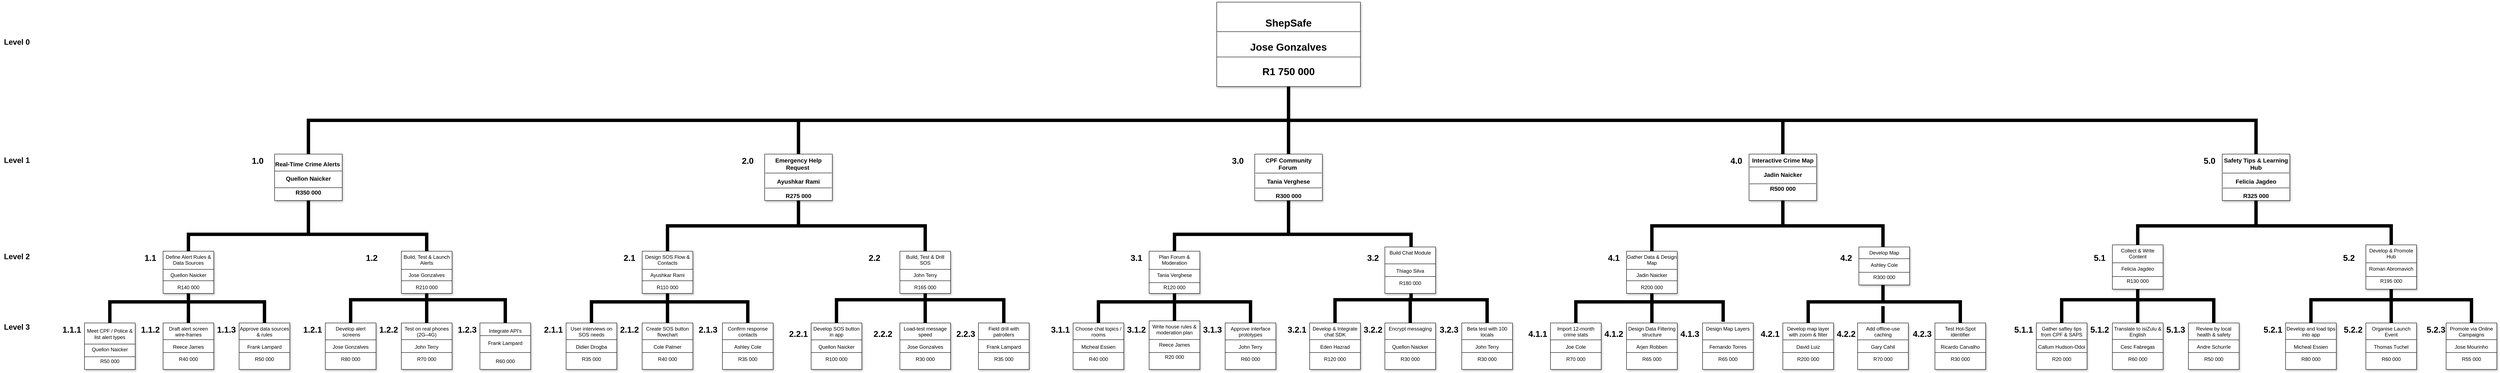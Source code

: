 <mxfile version="26.1.1">
  <diagram name="Page-1" id="64c3da0e-402f-94eb-ee01-a36477274f13">
    <mxGraphModel dx="3034" dy="2230" grid="1" gridSize="10" guides="1" tooltips="1" connect="1" arrows="1" fold="1" page="1" pageScale="1" pageWidth="1169" pageHeight="826" background="none" math="0" shadow="0">
      <root>
        <mxCell id="0" />
        <mxCell id="1" parent="0" />
        <mxCell id="2" value="&#xa;ShepSafe&#xa;&#xa;Jose Gonzalves&#xa;&#xa;R1 750 000" style="whiteSpace=wrap;rounded=0;shadow=1;fontStyle=1;fontSize=24;verticalAlign=top;" parent="1" vertex="1">
          <mxGeometry x="1820" y="-190" width="340" height="200" as="geometry" />
        </mxCell>
        <mxCell id="3" value="Real‑Time Crime Alerts &#xa;&#xa;Quellon Naicker&#xa;&#xa;R350 000" style="whiteSpace=wrap;rounded=0;shadow=1;fontStyle=1;fontSize=14;verticalAlign=top;spacingTop=9;" parent="1" vertex="1">
          <mxGeometry x="-410" y="170" width="160" height="110" as="geometry" />
        </mxCell>
        <mxCell id="4" value="Emergency Help Request &#xa;&#xa;Ayushkar Rami&#xa;&#xa;R275 000" style="whiteSpace=wrap;rounded=0;shadow=1;fontStyle=1;fontSize=14;verticalAlign=top;" parent="1" vertex="1">
          <mxGeometry x="750" y="170" width="160" height="110" as="geometry" />
        </mxCell>
        <mxCell id="0IvkRlyViA5ZiD1WAOKp-245" value="" style="edgeStyle=orthogonalEdgeStyle;rounded=0;orthogonalLoop=1;jettySize=auto;html=1;" edge="1" parent="1" source="10" target="q_rycZMIICY1mJJJQBHf-242">
          <mxGeometry relative="1" as="geometry" />
        </mxCell>
        <mxCell id="0IvkRlyViA5ZiD1WAOKp-246" value="" style="edgeStyle=orthogonalEdgeStyle;rounded=0;orthogonalLoop=1;jettySize=auto;html=1;" edge="1" parent="1" source="10" target="q_rycZMIICY1mJJJQBHf-242">
          <mxGeometry relative="1" as="geometry" />
        </mxCell>
        <mxCell id="10" value="Define Alert Rules &amp; Data Sources&#xa;&#xa;Quellon Naicker&#xa;&#xa;R140 000" style="whiteSpace=wrap;rounded=0;shadow=1;fontStyle=0;verticalAlign=top;" parent="1" vertex="1">
          <mxGeometry x="-674" y="400" width="120" height="100" as="geometry" />
        </mxCell>
        <mxCell id="103" value="" style="edgeStyle=elbowEdgeStyle;elbow=vertical;rounded=0;fontColor=#000000;endArrow=none;endFill=0;strokeWidth=8;" parent="1" target="10" edge="1">
          <mxGeometry width="100" height="100" relative="1" as="geometry">
            <mxPoint x="-330" y="320.0" as="sourcePoint" />
            <mxPoint x="-150" y="260" as="targetPoint" />
          </mxGeometry>
        </mxCell>
        <mxCell id="104" value="" style="edgeStyle=elbowEdgeStyle;elbow=vertical;rounded=0;fontColor=#000000;endArrow=none;endFill=0;strokeWidth=8;exitX=0.5;exitY=1;exitDx=0;exitDy=0;" parent="1" source="3" edge="1">
          <mxGeometry width="100" height="100" relative="1" as="geometry">
            <mxPoint x="-330" y="320.0" as="sourcePoint" />
            <mxPoint x="-50" y="400" as="targetPoint" />
            <Array as="points">
              <mxPoint x="-190" y="360" />
            </Array>
          </mxGeometry>
        </mxCell>
        <mxCell id="116" value="" style="edgeStyle=elbowEdgeStyle;elbow=vertical;rounded=0;fontColor=#000000;endArrow=none;endFill=0;strokeWidth=8;" parent="1" edge="1">
          <mxGeometry width="100" height="100" relative="1" as="geometry">
            <mxPoint x="830" y="320.0" as="sourcePoint" />
            <mxPoint x="520" y="400" as="targetPoint" />
            <Array as="points">
              <mxPoint x="670" y="340" />
            </Array>
          </mxGeometry>
        </mxCell>
        <mxCell id="117" value="" style="edgeStyle=elbowEdgeStyle;elbow=vertical;rounded=0;fontColor=#000000;endArrow=none;endFill=0;strokeWidth=8;exitX=0.5;exitY=1;exitDx=0;exitDy=0;" parent="1" source="4" edge="1">
          <mxGeometry width="100" height="100" relative="1" as="geometry">
            <mxPoint x="830" y="320" as="sourcePoint" />
            <mxPoint x="1130" y="400" as="targetPoint" />
          </mxGeometry>
        </mxCell>
        <mxCell id="221" value="" style="edgeStyle=elbowEdgeStyle;elbow=vertical;rounded=0;fontColor=#000000;endArrow=none;endFill=0;strokeWidth=8;" parent="1" edge="1">
          <mxGeometry width="100" height="100" relative="1" as="geometry">
            <mxPoint x="1990" y="330.0" as="sourcePoint" />
            <mxPoint x="1720" y="400" as="targetPoint" />
            <Array as="points">
              <mxPoint x="1860" y="360" />
            </Array>
          </mxGeometry>
        </mxCell>
        <mxCell id="222" value="" style="edgeStyle=elbowEdgeStyle;elbow=vertical;rounded=0;fontColor=#000000;endArrow=none;endFill=0;strokeWidth=8;exitX=0.5;exitY=1;exitDx=0;exitDy=0;" parent="1" source="0IvkRlyViA5ZiD1WAOKp-236" edge="1">
          <mxGeometry width="100" height="100" relative="1" as="geometry">
            <mxPoint x="1990" y="330.0" as="sourcePoint" />
            <mxPoint x="2280" y="400" as="targetPoint" />
            <Array as="points">
              <mxPoint x="2140" y="360" />
            </Array>
          </mxGeometry>
        </mxCell>
        <mxCell id="223" value="" style="edgeStyle=elbowEdgeStyle;elbow=vertical;rounded=0;fontColor=#000000;endArrow=none;endFill=0;strokeWidth=8;strokeColor=#000000;" parent="1" edge="1">
          <mxGeometry width="100" height="100" relative="1" as="geometry">
            <mxPoint x="3160" y="300" as="sourcePoint" />
            <mxPoint x="2850" y="400" as="targetPoint" />
            <Array as="points">
              <mxPoint x="3010" y="340" />
            </Array>
          </mxGeometry>
        </mxCell>
        <mxCell id="224" value="" style="edgeStyle=elbowEdgeStyle;elbow=vertical;rounded=0;fontColor=#000000;endArrow=none;endFill=0;strokeWidth=8;strokeColor=#000000;exitX=0.5;exitY=1;exitDx=0;exitDy=0;" parent="1" source="0IvkRlyViA5ZiD1WAOKp-239" edge="1">
          <mxGeometry width="100" height="100" relative="1" as="geometry">
            <mxPoint x="3160" y="300" as="sourcePoint" />
            <mxPoint x="3397" y="400" as="targetPoint" />
            <Array as="points" />
          </mxGeometry>
        </mxCell>
        <mxCell id="225" value="" style="edgeStyle=elbowEdgeStyle;elbow=vertical;rounded=0;fontColor=#000000;endArrow=none;endFill=0;strokeWidth=8;strokeColor=#000000;" parent="1" edge="1">
          <mxGeometry width="100" height="100" relative="1" as="geometry">
            <mxPoint x="4280" y="280" as="sourcePoint" />
            <mxPoint x="4000" y="400" as="targetPoint" />
          </mxGeometry>
        </mxCell>
        <mxCell id="226" value="" style="edgeStyle=elbowEdgeStyle;elbow=vertical;rounded=0;fontColor=#000000;endArrow=none;endFill=0;strokeWidth=8;strokeColor=#000000;" parent="1" edge="1">
          <mxGeometry width="100" height="100" relative="1" as="geometry">
            <mxPoint x="4280" y="290" as="sourcePoint" />
            <mxPoint x="4600.0" y="400" as="targetPoint" />
            <Array as="points">
              <mxPoint x="4450" y="340" />
            </Array>
          </mxGeometry>
        </mxCell>
        <mxCell id="229" value="" style="edgeStyle=elbowEdgeStyle;elbow=vertical;rounded=0;fontColor=#000000;endArrow=none;endFill=0;strokeWidth=8;strokeColor=#000000;" parent="1" source="2" target="3" edge="1">
          <mxGeometry width="100" height="100" relative="1" as="geometry">
            <mxPoint x="540" y="140" as="sourcePoint" />
            <mxPoint x="640" y="40" as="targetPoint" />
          </mxGeometry>
        </mxCell>
        <mxCell id="230" value="" style="edgeStyle=elbowEdgeStyle;elbow=vertical;rounded=0;fontColor=#000000;endArrow=none;endFill=0;strokeWidth=8;strokeColor=#000000;exitX=0.5;exitY=1;exitDx=0;exitDy=0;" parent="1" source="2" target="4" edge="1">
          <mxGeometry width="100" height="100" relative="1" as="geometry">
            <mxPoint x="1630" y="10" as="sourcePoint" />
            <mxPoint x="730" y="50" as="targetPoint" />
          </mxGeometry>
        </mxCell>
        <mxCell id="231" value="" style="edgeStyle=elbowEdgeStyle;elbow=vertical;rounded=0;fontColor=#000000;endArrow=none;endFill=0;strokeWidth=8;strokeColor=#000000;entryX=0.5;entryY=0;entryDx=0;entryDy=0;" parent="1" edge="1">
          <mxGeometry width="100" height="100" relative="1" as="geometry">
            <mxPoint x="1120" y="90" as="sourcePoint" />
            <mxPoint x="1990.0" y="170" as="targetPoint" />
            <Array as="points">
              <mxPoint x="1420" y="90" />
            </Array>
          </mxGeometry>
        </mxCell>
        <mxCell id="q_rycZMIICY1mJJJQBHf-233" value="&lt;b&gt;&lt;font style=&quot;font-size: 18px;&quot;&gt;Level 1&lt;/font&gt;&lt;/b&gt;" style="text;html=1;align=center;verticalAlign=middle;whiteSpace=wrap;rounded=0;" parent="1" vertex="1">
          <mxGeometry x="-1060" y="170" width="80" height="30" as="geometry" />
        </mxCell>
        <mxCell id="q_rycZMIICY1mJJJQBHf-234" value="&lt;b&gt;&lt;font style=&quot;font-size: 18px;&quot;&gt;Level 2&lt;/font&gt;&lt;/b&gt;" style="text;html=1;align=center;verticalAlign=middle;whiteSpace=wrap;rounded=0;" parent="1" vertex="1">
          <mxGeometry x="-1060" y="398" width="80" height="30" as="geometry" />
        </mxCell>
        <mxCell id="q_rycZMIICY1mJJJQBHf-235" value="&lt;b&gt;&lt;font style=&quot;font-size: 18px;&quot;&gt;Level 3&lt;/font&gt;&lt;/b&gt;" style="text;html=1;align=center;verticalAlign=middle;whiteSpace=wrap;rounded=0;" parent="1" vertex="1">
          <mxGeometry x="-1060" y="565" width="80" height="30" as="geometry" />
        </mxCell>
        <mxCell id="q_rycZMIICY1mJJJQBHf-241" value="Meet CPF / Police &amp; list alert types&#xa;&#xa;Quellon Naicker&#xa;&#xa;R50 000" style="whiteSpace=wrap;rounded=0;shadow=1;spacingTop=11;spacing=1;spacingBottom=12;verticalAlign=middle;fontStyle=0" parent="1" vertex="1">
          <mxGeometry x="-860" y="570" width="120" height="110" as="geometry" />
        </mxCell>
        <mxCell id="q_rycZMIICY1mJJJQBHf-242" value="Draft alert screen wire‑frames&#xa;&#xa;Reece James&#xa;&#xa;R40 000" style="whiteSpace=wrap;rounded=0;shadow=1;verticalAlign=top;fontStyle=0" parent="1" vertex="1">
          <mxGeometry x="-674" y="570" width="120" height="110" as="geometry" />
        </mxCell>
        <mxCell id="q_rycZMIICY1mJJJQBHf-243" value="" style="edgeStyle=elbowEdgeStyle;elbow=vertical;rounded=0;fontColor=#000000;endArrow=none;endFill=0;strokeWidth=8;entryX=0.5;entryY=0;entryDx=0;entryDy=0;" parent="1" source="10" target="q_rycZMIICY1mJJJQBHf-241" edge="1">
          <mxGeometry width="100" height="100" relative="1" as="geometry">
            <mxPoint x="-584" y="460" as="sourcePoint" />
            <mxPoint x="-814" y="530" as="targetPoint" />
            <Array as="points">
              <mxPoint x="-710" y="520" />
            </Array>
          </mxGeometry>
        </mxCell>
        <mxCell id="q_rycZMIICY1mJJJQBHf-244" value="" style="edgeStyle=elbowEdgeStyle;elbow=vertical;rounded=0;fontColor=#000000;endArrow=none;endFill=0;strokeWidth=8;entryX=0.5;entryY=0;entryDx=0;entryDy=0;exitX=0.5;exitY=1;exitDx=0;exitDy=0;" parent="1" source="10" edge="1" target="q_rycZMIICY1mJJJQBHf-253">
          <mxGeometry width="100" height="100" relative="1" as="geometry">
            <mxPoint x="-614" y="480" as="sourcePoint" />
            <mxPoint x="-434" y="530" as="targetPoint" />
            <Array as="points">
              <mxPoint x="-520" y="520" />
            </Array>
          </mxGeometry>
        </mxCell>
        <mxCell id="q_rycZMIICY1mJJJQBHf-252" value="" style="edgeStyle=elbowEdgeStyle;elbow=vertical;rounded=0;fontColor=#000000;endArrow=none;endFill=0;strokeWidth=8;exitX=0.5;exitY=0;exitDx=0;exitDy=0;" parent="1" source="q_rycZMIICY1mJJJQBHf-242" edge="1">
          <mxGeometry width="100" height="100" relative="1" as="geometry">
            <mxPoint x="-584.45" y="560" as="sourcePoint" />
            <mxPoint x="-614" y="520" as="targetPoint" />
          </mxGeometry>
        </mxCell>
        <mxCell id="q_rycZMIICY1mJJJQBHf-253" value="Approve data sources &amp; rules&#xa;&#xa;Frank Lampard&#xa;&#xa;R50 000" style="whiteSpace=wrap;rounded=0;shadow=1;verticalAlign=top;fontStyle=0" parent="1" vertex="1">
          <mxGeometry x="-494" y="570" width="120" height="110" as="geometry" />
        </mxCell>
        <mxCell id="q_rycZMIICY1mJJJQBHf-254" value="Develop alert&#xa; screens&#xa;&#xa;Jose Gonzalves&#xa;&#xa;R80 000" style="whiteSpace=wrap;rounded=0;shadow=1;verticalAlign=top;fontStyle=0" parent="1" vertex="1">
          <mxGeometry x="-290" y="570" width="120" height="110" as="geometry" />
        </mxCell>
        <mxCell id="q_rycZMIICY1mJJJQBHf-255" value="Test on real phones (2G–4G)&#xa;&#xa;John Terry&#xa;&#xa;R70 000" style="whiteSpace=wrap;rounded=0;shadow=1;verticalAlign=top;fontStyle=0" parent="1" vertex="1">
          <mxGeometry x="-110" y="570" width="120" height="110" as="geometry" />
        </mxCell>
        <mxCell id="q_rycZMIICY1mJJJQBHf-256" value="" style="edgeStyle=elbowEdgeStyle;elbow=vertical;rounded=0;fontColor=#000000;endArrow=none;endFill=0;strokeWidth=8;entryX=0.5;entryY=0;entryDx=0;entryDy=0;exitX=0.5;exitY=1;exitDx=0;exitDy=0;" parent="1" target="q_rycZMIICY1mJJJQBHf-254" edge="1">
          <mxGeometry width="100" height="100" relative="1" as="geometry">
            <mxPoint x="-50" y="460" as="sourcePoint" />
            <mxPoint x="-320" y="530" as="targetPoint" />
          </mxGeometry>
        </mxCell>
        <mxCell id="q_rycZMIICY1mJJJQBHf-257" value="" style="edgeStyle=elbowEdgeStyle;elbow=vertical;rounded=0;fontColor=#000000;endArrow=none;endFill=0;strokeWidth=8;exitX=0.5;exitY=1;exitDx=0;exitDy=0;entryX=0.5;entryY=0;entryDx=0;entryDy=0;" parent="1" target="q_rycZMIICY1mJJJQBHf-259" edge="1">
          <mxGeometry width="100" height="100" relative="1" as="geometry">
            <mxPoint x="-50" y="460" as="sourcePoint" />
            <mxPoint x="60" y="530" as="targetPoint" />
          </mxGeometry>
        </mxCell>
        <mxCell id="q_rycZMIICY1mJJJQBHf-258" value="" style="edgeStyle=elbowEdgeStyle;elbow=vertical;rounded=0;fontColor=#000000;endArrow=none;endFill=0;strokeWidth=8;exitX=0.5;exitY=0;exitDx=0;exitDy=0;" parent="1" source="q_rycZMIICY1mJJJQBHf-255" edge="1">
          <mxGeometry width="100" height="100" relative="1" as="geometry">
            <mxPoint x="-90.45" y="560" as="sourcePoint" />
            <mxPoint x="-50" y="510" as="targetPoint" />
          </mxGeometry>
        </mxCell>
        <mxCell id="q_rycZMIICY1mJJJQBHf-259" value="Integrate API&#39;s&#xa;&#xa;Frank Lampard&#xa;&#xa;&#xa;R60 000" style="whiteSpace=wrap;rounded=0;shadow=1;verticalAlign=top;spacingTop=5;" parent="1" vertex="1">
          <mxGeometry x="76" y="570" width="120" height="110" as="geometry" />
        </mxCell>
        <mxCell id="q_rycZMIICY1mJJJQBHf-260" value="User interviews on SOS needs&#xa;&#xa;Didier Drogba&#xa;&#xa;R35 000" style="whiteSpace=wrap;rounded=0;shadow=1;verticalAlign=top;fontStyle=0" parent="1" vertex="1">
          <mxGeometry x="280" y="570" width="120" height="110" as="geometry" />
        </mxCell>
        <mxCell id="q_rycZMIICY1mJJJQBHf-261" value="Create SOS button flowchart&#xa;&#xa;Cole Palmer&#xa;&#xa;R40 000" style="whiteSpace=wrap;rounded=0;shadow=1;verticalAlign=top;fontStyle=0" parent="1" vertex="1">
          <mxGeometry x="460" y="570" width="120" height="110" as="geometry" />
        </mxCell>
        <mxCell id="q_rycZMIICY1mJJJQBHf-262" value="" style="edgeStyle=elbowEdgeStyle;elbow=vertical;rounded=0;fontColor=#000000;endArrow=none;endFill=0;strokeWidth=8;entryX=0.5;entryY=0;entryDx=0;entryDy=0;exitX=0.5;exitY=1;exitDx=0;exitDy=0;" parent="1" target="q_rycZMIICY1mJJJQBHf-260" edge="1">
          <mxGeometry width="100" height="100" relative="1" as="geometry">
            <mxPoint x="520" y="460" as="sourcePoint" />
            <mxPoint x="330" y="530" as="targetPoint" />
            <Array as="points">
              <mxPoint x="430" y="520" />
            </Array>
          </mxGeometry>
        </mxCell>
        <mxCell id="q_rycZMIICY1mJJJQBHf-263" value="" style="edgeStyle=elbowEdgeStyle;elbow=vertical;rounded=0;fontColor=#000000;endArrow=none;endFill=0;strokeWidth=8;exitX=0.5;exitY=1;exitDx=0;exitDy=0;entryX=0.5;entryY=0;entryDx=0;entryDy=0;" parent="1" edge="1" target="q_rycZMIICY1mJJJQBHf-265">
          <mxGeometry width="100" height="100" relative="1" as="geometry">
            <mxPoint x="520" y="460" as="sourcePoint" />
            <mxPoint x="710" y="530" as="targetPoint" />
            <Array as="points">
              <mxPoint x="620" y="520" />
            </Array>
          </mxGeometry>
        </mxCell>
        <mxCell id="q_rycZMIICY1mJJJQBHf-264" value="" style="edgeStyle=elbowEdgeStyle;elbow=vertical;rounded=0;fontColor=#000000;endArrow=none;endFill=0;strokeWidth=8;exitX=0.5;exitY=0;exitDx=0;exitDy=0;" parent="1" source="q_rycZMIICY1mJJJQBHf-261" edge="1">
          <mxGeometry width="100" height="100" relative="1" as="geometry">
            <mxPoint x="549.55" y="560" as="sourcePoint" />
            <mxPoint x="520" y="520" as="targetPoint" />
          </mxGeometry>
        </mxCell>
        <mxCell id="q_rycZMIICY1mJJJQBHf-265" value="Confirm response contacts&#xa;&#xa;Ashley Cole&#xa;&#xa;R35 000" style="whiteSpace=wrap;rounded=0;shadow=1;verticalAlign=top;fontStyle=0" parent="1" vertex="1">
          <mxGeometry x="650" y="570" width="120" height="110" as="geometry" />
        </mxCell>
        <mxCell id="q_rycZMIICY1mJJJQBHf-266" value="Develop SOS button in app&#xa;&#xa;Quellon Naicker&#xa;&#xa;R100 000" style="whiteSpace=wrap;rounded=0;shadow=1;verticalAlign=top;fontStyle=0" parent="1" vertex="1">
          <mxGeometry x="860" y="570" width="120" height="110" as="geometry" />
        </mxCell>
        <mxCell id="q_rycZMIICY1mJJJQBHf-267" value="Load‑test message speed&#xa;&#xa;Jose Gonzalves&#xa;&#xa;R30 000" style="whiteSpace=wrap;rounded=0;shadow=1;verticalAlign=top;fontStyle=0" parent="1" vertex="1">
          <mxGeometry x="1070" y="570" width="120" height="110" as="geometry" />
        </mxCell>
        <mxCell id="q_rycZMIICY1mJJJQBHf-268" value="" style="edgeStyle=elbowEdgeStyle;elbow=vertical;rounded=0;fontColor=#000000;endArrow=none;endFill=0;strokeWidth=8;entryX=0.5;entryY=0;entryDx=0;entryDy=0;exitX=0.5;exitY=1;exitDx=0;exitDy=0;" parent="1" target="q_rycZMIICY1mJJJQBHf-266" edge="1">
          <mxGeometry width="100" height="100" relative="1" as="geometry">
            <mxPoint x="1130" y="460" as="sourcePoint" />
            <mxPoint x="840" y="530" as="targetPoint" />
          </mxGeometry>
        </mxCell>
        <mxCell id="q_rycZMIICY1mJJJQBHf-269" value="" style="edgeStyle=elbowEdgeStyle;elbow=vertical;rounded=0;fontColor=#000000;endArrow=none;endFill=0;strokeWidth=8;entryX=0.5;entryY=0;entryDx=0;entryDy=0;exitX=0.5;exitY=1;exitDx=0;exitDy=0;" parent="1" target="q_rycZMIICY1mJJJQBHf-271" edge="1">
          <mxGeometry width="100" height="100" relative="1" as="geometry">
            <mxPoint x="1130" y="460" as="sourcePoint" />
            <mxPoint x="1220" y="530" as="targetPoint" />
          </mxGeometry>
        </mxCell>
        <mxCell id="q_rycZMIICY1mJJJQBHf-270" value="" style="edgeStyle=elbowEdgeStyle;elbow=vertical;rounded=0;fontColor=#000000;endArrow=none;endFill=0;strokeWidth=8;exitX=0.5;exitY=0;exitDx=0;exitDy=0;" parent="1" source="q_rycZMIICY1mJJJQBHf-267" edge="1">
          <mxGeometry width="100" height="100" relative="1" as="geometry">
            <mxPoint x="1099.55" y="560" as="sourcePoint" />
            <mxPoint x="1130" y="510" as="targetPoint" />
          </mxGeometry>
        </mxCell>
        <mxCell id="q_rycZMIICY1mJJJQBHf-271" value="Field drill with patrollers&#xa;&#xa;Frank Lampard&#xa;&#xa;R35 000" style="whiteSpace=wrap;rounded=0;shadow=1;verticalAlign=top;fontStyle=0" parent="1" vertex="1">
          <mxGeometry x="1256" y="570" width="120" height="110" as="geometry" />
        </mxCell>
        <mxCell id="q_rycZMIICY1mJJJQBHf-272" value="Choose chat topics / rooms&#xa;&#xa;Micheal Essien&#xa;&#xa;R40 000" style="whiteSpace=wrap;rounded=0;shadow=1;verticalAlign=top;fontStyle=0" parent="1" vertex="1">
          <mxGeometry x="1480" y="570" width="120" height="110" as="geometry" />
        </mxCell>
        <mxCell id="q_rycZMIICY1mJJJQBHf-273" value="Write house rules &amp; moderation plan&#xa;&#xa;Reece James&#xa;&#xa;R20 000" style="whiteSpace=wrap;rounded=0;shadow=1;verticalAlign=top;fontStyle=0" parent="1" vertex="1">
          <mxGeometry x="1660" y="565" width="120" height="115" as="geometry" />
        </mxCell>
        <mxCell id="q_rycZMIICY1mJJJQBHf-274" value="" style="edgeStyle=elbowEdgeStyle;elbow=vertical;rounded=0;fontColor=#000000;endArrow=none;endFill=0;strokeWidth=8;entryX=0.5;entryY=0;entryDx=0;entryDy=0;exitX=0.5;exitY=1;exitDx=0;exitDy=0;" parent="1" target="q_rycZMIICY1mJJJQBHf-272" edge="1">
          <mxGeometry width="100" height="100" relative="1" as="geometry">
            <mxPoint x="1720" y="460" as="sourcePoint" />
            <mxPoint x="1530" y="530" as="targetPoint" />
            <Array as="points">
              <mxPoint x="1640" y="520" />
            </Array>
          </mxGeometry>
        </mxCell>
        <mxCell id="q_rycZMIICY1mJJJQBHf-275" value="" style="edgeStyle=elbowEdgeStyle;elbow=vertical;rounded=0;fontColor=#000000;endArrow=none;endFill=0;strokeWidth=8;exitX=0.5;exitY=1;exitDx=0;exitDy=0;entryX=0.5;entryY=0;entryDx=0;entryDy=0;" parent="1" edge="1" target="q_rycZMIICY1mJJJQBHf-277">
          <mxGeometry width="100" height="100" relative="1" as="geometry">
            <mxPoint x="1720" y="460" as="sourcePoint" />
            <mxPoint x="1910" y="530" as="targetPoint" />
            <Array as="points">
              <mxPoint x="1820" y="520" />
            </Array>
          </mxGeometry>
        </mxCell>
        <mxCell id="q_rycZMIICY1mJJJQBHf-276" value="" style="edgeStyle=elbowEdgeStyle;elbow=vertical;rounded=0;fontColor=#000000;endArrow=none;endFill=0;strokeWidth=8;exitX=0.5;exitY=0;exitDx=0;exitDy=0;" parent="1" source="q_rycZMIICY1mJJJQBHf-273" edge="1">
          <mxGeometry width="100" height="100" relative="1" as="geometry">
            <mxPoint x="1759.55" y="560" as="sourcePoint" />
            <mxPoint x="1720" y="510" as="targetPoint" />
          </mxGeometry>
        </mxCell>
        <mxCell id="q_rycZMIICY1mJJJQBHf-277" value="Approve interface prototypes&#xa;&#xa;John Terry&#xa;&#xa;R60 000" style="whiteSpace=wrap;rounded=0;shadow=1;verticalAlign=top;" parent="1" vertex="1">
          <mxGeometry x="1840" y="570" width="120" height="110" as="geometry" />
        </mxCell>
        <mxCell id="q_rycZMIICY1mJJJQBHf-278" value="Develop &amp; Integrate chat SDK&#xa;&#xa;Eden Hazrad&#xa;&#xa;R120 000" style="whiteSpace=wrap;rounded=0;shadow=1;fontStyle=0;verticalAlign=top;" parent="1" vertex="1">
          <mxGeometry x="2040" y="570" width="120" height="110" as="geometry" />
        </mxCell>
        <mxCell id="q_rycZMIICY1mJJJQBHf-279" value="Encrypt messaging&#xa;&#xa;&#xa;Quellon Naicker&#xa;&#xa;R30 000" style="whiteSpace=wrap;rounded=0;shadow=1;fontStyle=0;verticalAlign=top;" parent="1" vertex="1">
          <mxGeometry x="2218" y="570" width="120" height="110" as="geometry" />
        </mxCell>
        <mxCell id="q_rycZMIICY1mJJJQBHf-280" value="" style="edgeStyle=elbowEdgeStyle;elbow=vertical;rounded=0;fontColor=#000000;endArrow=none;endFill=0;strokeWidth=8;entryX=0.5;entryY=0;entryDx=0;entryDy=0;exitX=0.5;exitY=1;exitDx=0;exitDy=0;" parent="1" target="q_rycZMIICY1mJJJQBHf-278" edge="1">
          <mxGeometry width="100" height="100" relative="1" as="geometry">
            <mxPoint x="2280" y="460" as="sourcePoint" />
            <mxPoint x="2000" y="530" as="targetPoint" />
          </mxGeometry>
        </mxCell>
        <mxCell id="q_rycZMIICY1mJJJQBHf-281" value="" style="edgeStyle=elbowEdgeStyle;elbow=vertical;rounded=0;fontColor=#000000;endArrow=none;endFill=0;strokeWidth=8;entryX=0.5;entryY=0;entryDx=0;entryDy=0;exitX=0.5;exitY=1;exitDx=0;exitDy=0;" parent="1" target="q_rycZMIICY1mJJJQBHf-283" edge="1">
          <mxGeometry width="100" height="100" relative="1" as="geometry">
            <mxPoint x="2280" y="460" as="sourcePoint" />
            <mxPoint x="2380" y="530" as="targetPoint" />
          </mxGeometry>
        </mxCell>
        <mxCell id="q_rycZMIICY1mJJJQBHf-282" value="" style="edgeStyle=elbowEdgeStyle;elbow=vertical;rounded=0;fontColor=#000000;endArrow=none;endFill=0;strokeWidth=8;exitX=0.5;exitY=0;exitDx=0;exitDy=0;" parent="1" source="q_rycZMIICY1mJJJQBHf-279" edge="1">
          <mxGeometry width="100" height="100" relative="1" as="geometry">
            <mxPoint x="2229.55" y="560" as="sourcePoint" />
            <mxPoint x="2278" y="510" as="targetPoint" />
          </mxGeometry>
        </mxCell>
        <mxCell id="q_rycZMIICY1mJJJQBHf-283" value="Beta test with 100 locals&#xa;&#xa;John Terry&#xa;&#xa;R30 000" style="whiteSpace=wrap;rounded=0;shadow=1;fontStyle=0;verticalAlign=top;" parent="1" vertex="1">
          <mxGeometry x="2400" y="570" width="120" height="110" as="geometry" />
        </mxCell>
        <mxCell id="q_rycZMIICY1mJJJQBHf-292" value="Import 12‑month crime stats&#xa;&#xa;Joe Cole&#xa;&#xa;R70 000" style="whiteSpace=wrap;rounded=0;shadow=1;verticalAlign=top;" parent="1" vertex="1">
          <mxGeometry x="2610" y="570" width="120" height="110" as="geometry" />
        </mxCell>
        <mxCell id="q_rycZMIICY1mJJJQBHf-293" value="Design Data Filtering structure&#xa;&#xa;Arjen Robben&#xa;&#xa;R65 000" style="whiteSpace=wrap;rounded=0;shadow=1;verticalAlign=top;" parent="1" vertex="1">
          <mxGeometry x="2790" y="570" width="120" height="110" as="geometry" />
        </mxCell>
        <mxCell id="q_rycZMIICY1mJJJQBHf-294" value="" style="edgeStyle=elbowEdgeStyle;elbow=vertical;rounded=0;fontColor=#000000;endArrow=none;endFill=0;strokeWidth=8;entryX=0.5;entryY=0;entryDx=0;entryDy=0;exitX=0.5;exitY=1;exitDx=0;exitDy=0;" parent="1" target="q_rycZMIICY1mJJJQBHf-292" edge="1">
          <mxGeometry width="100" height="100" relative="1" as="geometry">
            <mxPoint x="2850" y="460" as="sourcePoint" />
            <mxPoint x="2640" y="530" as="targetPoint" />
            <Array as="points">
              <mxPoint x="2760" y="520" />
            </Array>
          </mxGeometry>
        </mxCell>
        <mxCell id="q_rycZMIICY1mJJJQBHf-295" value="" style="edgeStyle=elbowEdgeStyle;elbow=vertical;rounded=0;fontColor=#000000;endArrow=none;endFill=0;strokeWidth=8;exitX=0.5;exitY=1;exitDx=0;exitDy=0;entryX=0.406;entryY=-0.026;entryDx=0;entryDy=0;entryPerimeter=0;" parent="1" edge="1" target="q_rycZMIICY1mJJJQBHf-297">
          <mxGeometry width="100" height="100" relative="1" as="geometry">
            <mxPoint x="2850" y="460" as="sourcePoint" />
            <mxPoint x="3020" y="530" as="targetPoint" />
            <Array as="points">
              <mxPoint x="2940" y="520" />
            </Array>
          </mxGeometry>
        </mxCell>
        <mxCell id="q_rycZMIICY1mJJJQBHf-296" value="" style="edgeStyle=elbowEdgeStyle;elbow=vertical;rounded=0;fontColor=#000000;endArrow=none;endFill=0;strokeWidth=8;exitX=0.5;exitY=0;exitDx=0;exitDy=0;" parent="1" source="q_rycZMIICY1mJJJQBHf-293" edge="1">
          <mxGeometry width="100" height="100" relative="1" as="geometry">
            <mxPoint x="2869.55" y="520" as="sourcePoint" />
            <mxPoint x="2850" y="480" as="targetPoint" />
          </mxGeometry>
        </mxCell>
        <mxCell id="q_rycZMIICY1mJJJQBHf-297" value="Design Map Layers&#xa;&#xa;&#xa;Fernando Torres&#xa;&#xa;R65 000" style="whiteSpace=wrap;rounded=0;shadow=1;verticalAlign=top;" parent="1" vertex="1">
          <mxGeometry x="2970" y="570" width="120" height="110" as="geometry" />
        </mxCell>
        <mxCell id="q_rycZMIICY1mJJJQBHf-298" value="Develop map layer with zoom &amp; filter&#xa;&#xa;David Luiz&#xa;&#xa;R200 000" style="whiteSpace=wrap;rounded=0;shadow=1;verticalAlign=top;" parent="1" vertex="1">
          <mxGeometry x="3160" y="570" width="120" height="110" as="geometry" />
        </mxCell>
        <mxCell id="q_rycZMIICY1mJJJQBHf-299" value="Add offline‑use caching&#xa;&#xa;Gary Cahil&#xa;&#xa;R70 000" style="whiteSpace=wrap;rounded=0;shadow=1;verticalAlign=top;" parent="1" vertex="1">
          <mxGeometry x="3337" y="570" width="120" height="110" as="geometry" />
        </mxCell>
        <mxCell id="q_rycZMIICY1mJJJQBHf-300" value="" style="edgeStyle=elbowEdgeStyle;elbow=vertical;rounded=0;fontColor=#000000;endArrow=none;endFill=0;strokeWidth=8;entryX=0.5;entryY=0;entryDx=0;entryDy=0;exitX=0.5;exitY=1;exitDx=0;exitDy=0;" parent="1" target="q_rycZMIICY1mJJJQBHf-298" edge="1">
          <mxGeometry width="100" height="100" relative="1" as="geometry">
            <mxPoint x="3397" y="460" as="sourcePoint" />
            <mxPoint x="3140" y="530" as="targetPoint" />
            <Array as="points">
              <mxPoint x="3310" y="520" />
            </Array>
          </mxGeometry>
        </mxCell>
        <mxCell id="q_rycZMIICY1mJJJQBHf-301" value="" style="edgeStyle=elbowEdgeStyle;elbow=vertical;rounded=0;fontColor=#000000;endArrow=none;endFill=0;strokeWidth=8;exitX=0.5;exitY=1;exitDx=0;exitDy=0;entryX=0.5;entryY=0;entryDx=0;entryDy=0;" parent="1" target="q_rycZMIICY1mJJJQBHf-303" edge="1">
          <mxGeometry width="100" height="100" relative="1" as="geometry">
            <mxPoint x="3397" y="460" as="sourcePoint" />
            <mxPoint x="3580" y="520" as="targetPoint" />
            <Array as="points">
              <mxPoint x="3490" y="520" />
            </Array>
          </mxGeometry>
        </mxCell>
        <mxCell id="q_rycZMIICY1mJJJQBHf-302" value="" style="edgeStyle=elbowEdgeStyle;elbow=vertical;rounded=0;fontColor=#000000;endArrow=none;endFill=0;strokeWidth=8;exitX=0.5;exitY=0;exitDx=0;exitDy=0;" parent="1" source="q_rycZMIICY1mJJJQBHf-299" edge="1">
          <mxGeometry width="100" height="100" relative="1" as="geometry">
            <mxPoint x="3369.55" y="560" as="sourcePoint" />
            <mxPoint x="3397" y="530" as="targetPoint" />
          </mxGeometry>
        </mxCell>
        <mxCell id="q_rycZMIICY1mJJJQBHf-303" value="Test Hot-Spot identifier&#xa; &#xa;Ricardo Carvalho&#xa;&#xa;R30 000" style="whiteSpace=wrap;rounded=0;shadow=1;verticalAlign=top;" parent="1" vertex="1">
          <mxGeometry x="3520" y="570" width="120" height="110" as="geometry" />
        </mxCell>
        <mxCell id="q_rycZMIICY1mJJJQBHf-304" value="" style="edgeStyle=elbowEdgeStyle;elbow=vertical;rounded=0;fontColor=#000000;endArrow=none;endFill=0;strokeWidth=8;strokeColor=#000000;entryX=0.5;entryY=0;entryDx=0;entryDy=0;" parent="1" edge="1">
          <mxGeometry width="100" height="100" relative="1" as="geometry">
            <mxPoint x="1990" y="90" as="sourcePoint" />
            <mxPoint x="3160" y="170" as="targetPoint" />
            <Array as="points">
              <mxPoint x="2730" y="90" />
            </Array>
          </mxGeometry>
        </mxCell>
        <mxCell id="q_rycZMIICY1mJJJQBHf-305" value="Gather saftey tips from CPF &amp; SAPS&#xa;&#xa;Callum Hudson-Odoi&#xa;&#xa;R20 000" style="whiteSpace=wrap;rounded=0;shadow=1;verticalAlign=top;" parent="1" vertex="1">
          <mxGeometry x="3760" y="570" width="120" height="110" as="geometry" />
        </mxCell>
        <mxCell id="q_rycZMIICY1mJJJQBHf-306" value="Translate to isiZulu &amp; English&#xa;&#xa;Cesc Fabregas&#xa;&#xa;R60 000" style="whiteSpace=wrap;rounded=0;shadow=1;verticalAlign=top;" parent="1" vertex="1">
          <mxGeometry x="3940" y="570" width="120" height="110" as="geometry" />
        </mxCell>
        <mxCell id="q_rycZMIICY1mJJJQBHf-307" value="" style="edgeStyle=elbowEdgeStyle;elbow=vertical;rounded=0;fontColor=#000000;endArrow=none;endFill=0;strokeWidth=8;entryX=0.5;entryY=0;entryDx=0;entryDy=0;" parent="1" target="q_rycZMIICY1mJJJQBHf-305" edge="1">
          <mxGeometry width="100" height="100" relative="1" as="geometry">
            <mxPoint x="4000" y="460" as="sourcePoint" />
            <mxPoint x="3800" y="530.0" as="targetPoint" />
          </mxGeometry>
        </mxCell>
        <mxCell id="q_rycZMIICY1mJJJQBHf-308" value="" style="edgeStyle=elbowEdgeStyle;elbow=vertical;rounded=0;fontColor=#000000;endArrow=none;endFill=0;strokeWidth=8;entryX=0.5;entryY=0;entryDx=0;entryDy=0;" parent="1" target="q_rycZMIICY1mJJJQBHf-310" edge="1">
          <mxGeometry width="100" height="100" relative="1" as="geometry">
            <mxPoint x="4000" y="460" as="sourcePoint" />
            <mxPoint x="4150" y="530" as="targetPoint" />
          </mxGeometry>
        </mxCell>
        <mxCell id="q_rycZMIICY1mJJJQBHf-309" value="" style="edgeStyle=elbowEdgeStyle;elbow=vertical;rounded=0;fontColor=#000000;endArrow=none;endFill=0;strokeWidth=8;exitX=0.5;exitY=0;exitDx=0;exitDy=0;" parent="1" source="q_rycZMIICY1mJJJQBHf-306" edge="1">
          <mxGeometry width="100" height="100" relative="1" as="geometry">
            <mxPoint x="3999.55" y="560" as="sourcePoint" />
            <mxPoint x="4000" y="510" as="targetPoint" />
          </mxGeometry>
        </mxCell>
        <mxCell id="q_rycZMIICY1mJJJQBHf-310" value="Review by local health &amp; safety&#xa;&#xa;Andre Schurrle&#xa;&#xa;R50 000" style="whiteSpace=wrap;rounded=0;shadow=1;verticalAlign=top;" parent="1" vertex="1">
          <mxGeometry x="4120" y="570" width="120" height="110" as="geometry" />
        </mxCell>
        <mxCell id="q_rycZMIICY1mJJJQBHf-311" value="Develop and load tips into app&#xa;&#xa;Micheal Essien&#xa;&#xa;R80 000" style="whiteSpace=wrap;rounded=0;shadow=1;verticalAlign=top;" parent="1" vertex="1">
          <mxGeometry x="4350" y="570" width="120" height="110" as="geometry" />
        </mxCell>
        <mxCell id="q_rycZMIICY1mJJJQBHf-312" value="Organise Launch Event&#xa;&#xa;Thomas Tuchel&#xa;&#xa;R60 000" style="whiteSpace=wrap;rounded=0;shadow=1;verticalAlign=top;" parent="1" vertex="1">
          <mxGeometry x="4540" y="570" width="120" height="110" as="geometry" />
        </mxCell>
        <mxCell id="q_rycZMIICY1mJJJQBHf-313" value="" style="edgeStyle=elbowEdgeStyle;elbow=vertical;rounded=0;fontColor=#000000;endArrow=none;endFill=0;strokeWidth=8;entryX=0.5;entryY=0;entryDx=0;entryDy=0;exitX=0.5;exitY=1;exitDx=0;exitDy=0;" parent="1" target="q_rycZMIICY1mJJJQBHf-311" edge="1">
          <mxGeometry width="100" height="100" relative="1" as="geometry">
            <mxPoint x="4600.0" y="460" as="sourcePoint" />
            <mxPoint x="4350" y="530" as="targetPoint" />
          </mxGeometry>
        </mxCell>
        <mxCell id="q_rycZMIICY1mJJJQBHf-314" value="" style="edgeStyle=elbowEdgeStyle;elbow=vertical;rounded=0;fontColor=#000000;endArrow=none;endFill=0;strokeWidth=8;entryX=0.5;entryY=0;entryDx=0;entryDy=0;exitX=0.5;exitY=1;exitDx=0;exitDy=0;" parent="1" target="q_rycZMIICY1mJJJQBHf-316" edge="1">
          <mxGeometry width="100" height="100" relative="1" as="geometry">
            <mxPoint x="4600.0" y="460" as="sourcePoint" />
            <mxPoint x="4730" y="530" as="targetPoint" />
          </mxGeometry>
        </mxCell>
        <mxCell id="q_rycZMIICY1mJJJQBHf-315" value="" style="edgeStyle=elbowEdgeStyle;elbow=vertical;rounded=0;fontColor=#000000;endArrow=none;endFill=0;strokeWidth=8;exitX=0.5;exitY=0;exitDx=0;exitDy=0;" parent="1" source="q_rycZMIICY1mJJJQBHf-312" edge="1">
          <mxGeometry width="100" height="100" relative="1" as="geometry">
            <mxPoint x="4579.55" y="560" as="sourcePoint" />
            <mxPoint x="4600" y="500" as="targetPoint" />
          </mxGeometry>
        </mxCell>
        <mxCell id="q_rycZMIICY1mJJJQBHf-316" value="Promote via Online Campaigns&#xa;&#xa;Jose Mourinho&#xa;&#xa;R55 000" style="whiteSpace=wrap;rounded=0;shadow=1;verticalAlign=top;" parent="1" vertex="1">
          <mxGeometry x="4730" y="570" width="120" height="110" as="geometry" />
        </mxCell>
        <mxCell id="q_rycZMIICY1mJJJQBHf-317" value="" style="edgeStyle=elbowEdgeStyle;elbow=vertical;rounded=0;fontColor=#000000;endArrow=none;endFill=0;strokeWidth=8;strokeColor=#000000;entryX=0.5;entryY=0;entryDx=0;entryDy=0;" parent="1" edge="1">
          <mxGeometry width="100" height="100" relative="1" as="geometry">
            <mxPoint x="3160" y="90" as="sourcePoint" />
            <mxPoint x="4280" y="170" as="targetPoint" />
            <Array as="points">
              <mxPoint x="3857" y="90" />
            </Array>
          </mxGeometry>
        </mxCell>
        <mxCell id="q_rycZMIICY1mJJJQBHf-319" value="" style="endArrow=none;html=1;rounded=0;entryX=1;entryY=0.5;entryDx=0;entryDy=0;exitX=0;exitY=0.5;exitDx=0;exitDy=0;" parent="1" edge="1">
          <mxGeometry width="50" height="50" relative="1" as="geometry">
            <mxPoint x="1820.0" y="-120" as="sourcePoint" />
            <mxPoint x="2160" y="-120" as="targetPoint" />
          </mxGeometry>
        </mxCell>
        <mxCell id="q_rycZMIICY1mJJJQBHf-321" value="&lt;b&gt;&lt;font style=&quot;font-size: 20px;&quot;&gt;1.0&lt;/font&gt;&lt;/b&gt;" style="text;html=1;align=center;verticalAlign=middle;whiteSpace=wrap;rounded=0;" parent="1" vertex="1">
          <mxGeometry x="-480" y="170" width="60" height="30" as="geometry" />
        </mxCell>
        <mxCell id="q_rycZMIICY1mJJJQBHf-322" value="&lt;b&gt;&lt;font style=&quot;font-size: 20px;&quot;&gt;2.0&lt;/font&gt;&lt;/b&gt;" style="text;html=1;align=center;verticalAlign=middle;whiteSpace=wrap;rounded=0;" parent="1" vertex="1">
          <mxGeometry x="680" y="170" width="60" height="30" as="geometry" />
        </mxCell>
        <mxCell id="q_rycZMIICY1mJJJQBHf-323" value="&lt;b&gt;&lt;font style=&quot;font-size: 20px;&quot;&gt;3.0&lt;/font&gt;&lt;/b&gt;" style="text;html=1;align=center;verticalAlign=middle;whiteSpace=wrap;rounded=0;" parent="1" vertex="1">
          <mxGeometry x="1840" y="170" width="60" height="30" as="geometry" />
        </mxCell>
        <mxCell id="q_rycZMIICY1mJJJQBHf-324" value="&lt;b&gt;&lt;font style=&quot;font-size: 20px;&quot;&gt;4.0&lt;/font&gt;&lt;/b&gt;" style="text;html=1;align=center;verticalAlign=middle;whiteSpace=wrap;rounded=0;" parent="1" vertex="1">
          <mxGeometry x="3020" y="170" width="60" height="30" as="geometry" />
        </mxCell>
        <mxCell id="q_rycZMIICY1mJJJQBHf-325" value="&lt;b&gt;&lt;font style=&quot;font-size: 20px;&quot;&gt;5.0&lt;/font&gt;&lt;/b&gt;" style="text;html=1;align=center;verticalAlign=middle;whiteSpace=wrap;rounded=0;" parent="1" vertex="1">
          <mxGeometry x="4140" y="170" width="60" height="30" as="geometry" />
        </mxCell>
        <mxCell id="q_rycZMIICY1mJJJQBHf-326" value="&lt;b&gt;&lt;font style=&quot;font-size: 20px;&quot;&gt;1.1&lt;/font&gt;&lt;/b&gt;" style="text;html=1;align=center;verticalAlign=middle;whiteSpace=wrap;rounded=0;" parent="1" vertex="1">
          <mxGeometry x="-734" y="400" width="60" height="30" as="geometry" />
        </mxCell>
        <mxCell id="q_rycZMIICY1mJJJQBHf-327" value="&lt;b&gt;&lt;font style=&quot;font-size: 20px;&quot;&gt;1.2&lt;/font&gt;&lt;/b&gt;" style="text;html=1;align=center;verticalAlign=middle;whiteSpace=wrap;rounded=0;" parent="1" vertex="1">
          <mxGeometry x="-210" y="400" width="60" height="30" as="geometry" />
        </mxCell>
        <mxCell id="q_rycZMIICY1mJJJQBHf-328" value="&lt;b&gt;&lt;font style=&quot;font-size: 20px;&quot;&gt;2.1&lt;/font&gt;&lt;/b&gt;" style="text;html=1;align=center;verticalAlign=middle;whiteSpace=wrap;rounded=0;" parent="1" vertex="1">
          <mxGeometry x="400" y="400" width="60" height="30" as="geometry" />
        </mxCell>
        <mxCell id="q_rycZMIICY1mJJJQBHf-329" value="&lt;b&gt;&lt;font style=&quot;font-size: 20px;&quot;&gt;2.2&lt;/font&gt;&lt;/b&gt;" style="text;html=1;align=center;verticalAlign=middle;whiteSpace=wrap;rounded=0;" parent="1" vertex="1">
          <mxGeometry x="980" y="400" width="60" height="30" as="geometry" />
        </mxCell>
        <mxCell id="q_rycZMIICY1mJJJQBHf-330" value="&lt;b&gt;&lt;font style=&quot;font-size: 20px;&quot;&gt;1.1.1&lt;/font&gt;&lt;/b&gt;" style="text;html=1;align=center;verticalAlign=middle;whiteSpace=wrap;rounded=0;" parent="1" vertex="1">
          <mxGeometry x="-920" y="570" width="60" height="30" as="geometry" />
        </mxCell>
        <mxCell id="q_rycZMIICY1mJJJQBHf-331" value="&lt;b&gt;&lt;font style=&quot;font-size: 20px;&quot;&gt;1.1.2&lt;/font&gt;&lt;/b&gt;" style="text;html=1;align=center;verticalAlign=middle;whiteSpace=wrap;rounded=0;" parent="1" vertex="1">
          <mxGeometry x="-734" y="570" width="60" height="30" as="geometry" />
        </mxCell>
        <mxCell id="q_rycZMIICY1mJJJQBHf-332" value="&lt;b&gt;&lt;font style=&quot;font-size: 20px;&quot;&gt;1.1.3&lt;/font&gt;&lt;/b&gt;" style="text;html=1;align=center;verticalAlign=middle;whiteSpace=wrap;rounded=0;" parent="1" vertex="1">
          <mxGeometry x="-554" y="570" width="60" height="30" as="geometry" />
        </mxCell>
        <mxCell id="q_rycZMIICY1mJJJQBHf-333" value="&lt;b&gt;&lt;font style=&quot;font-size: 20px;&quot;&gt;1.2.1&lt;/font&gt;&lt;/b&gt;" style="text;html=1;align=center;verticalAlign=middle;whiteSpace=wrap;rounded=0;" parent="1" vertex="1">
          <mxGeometry x="-350" y="570" width="60" height="30" as="geometry" />
        </mxCell>
        <mxCell id="q_rycZMIICY1mJJJQBHf-334" value="&lt;b&gt;&lt;font style=&quot;font-size: 20px;&quot;&gt;1.2.2&lt;/font&gt;&lt;/b&gt;" style="text;html=1;align=center;verticalAlign=middle;whiteSpace=wrap;rounded=0;" parent="1" vertex="1">
          <mxGeometry x="-170" y="570" width="60" height="30" as="geometry" />
        </mxCell>
        <mxCell id="q_rycZMIICY1mJJJQBHf-335" value="&lt;b&gt;&lt;font style=&quot;font-size: 20px;&quot;&gt;1.2.3&lt;/font&gt;&lt;/b&gt;" style="text;html=1;align=center;verticalAlign=middle;whiteSpace=wrap;rounded=0;" parent="1" vertex="1">
          <mxGeometry x="16" y="570" width="60" height="30" as="geometry" />
        </mxCell>
        <mxCell id="q_rycZMIICY1mJJJQBHf-336" value="&lt;b&gt;&lt;font style=&quot;font-size: 20px;&quot;&gt;2.1.1&lt;/font&gt;&lt;/b&gt;" style="text;html=1;align=center;verticalAlign=middle;whiteSpace=wrap;rounded=0;" parent="1" vertex="1">
          <mxGeometry x="220" y="570" width="60" height="30" as="geometry" />
        </mxCell>
        <mxCell id="q_rycZMIICY1mJJJQBHf-337" value="&lt;b&gt;&lt;font style=&quot;font-size: 20px;&quot;&gt;2.1.2&lt;/font&gt;&lt;/b&gt;" style="text;html=1;align=center;verticalAlign=middle;whiteSpace=wrap;rounded=0;" parent="1" vertex="1">
          <mxGeometry x="400" y="570" width="60" height="30" as="geometry" />
        </mxCell>
        <mxCell id="q_rycZMIICY1mJJJQBHf-338" value="&lt;b&gt;&lt;font style=&quot;font-size: 20px;&quot;&gt;2.1.3&lt;/font&gt;&lt;/b&gt;" style="text;html=1;align=center;verticalAlign=middle;whiteSpace=wrap;rounded=0;" parent="1" vertex="1">
          <mxGeometry x="586" y="570" width="60" height="30" as="geometry" />
        </mxCell>
        <mxCell id="q_rycZMIICY1mJJJQBHf-339" value="&lt;b&gt;&lt;font style=&quot;font-size: 20px;&quot;&gt;2.2.1&lt;/font&gt;&lt;/b&gt;" style="text;html=1;align=center;verticalAlign=middle;whiteSpace=wrap;rounded=0;" parent="1" vertex="1">
          <mxGeometry x="800" y="580" width="60" height="30" as="geometry" />
        </mxCell>
        <mxCell id="q_rycZMIICY1mJJJQBHf-340" value="&lt;b&gt;&lt;font style=&quot;font-size: 20px;&quot;&gt;2.2.2&lt;/font&gt;&lt;/b&gt;" style="text;html=1;align=center;verticalAlign=middle;whiteSpace=wrap;rounded=0;" parent="1" vertex="1">
          <mxGeometry x="1000" y="580" width="60" height="30" as="geometry" />
        </mxCell>
        <mxCell id="q_rycZMIICY1mJJJQBHf-341" value="&lt;b&gt;&lt;font style=&quot;font-size: 20px;&quot;&gt;2.2.3&lt;/font&gt;&lt;/b&gt;" style="text;html=1;align=center;verticalAlign=middle;whiteSpace=wrap;rounded=0;" parent="1" vertex="1">
          <mxGeometry x="1196" y="580" width="60" height="30" as="geometry" />
        </mxCell>
        <mxCell id="q_rycZMIICY1mJJJQBHf-342" value="&lt;b&gt;&lt;font style=&quot;font-size: 20px;&quot;&gt;3.1.1&lt;/font&gt;&lt;/b&gt;" style="text;html=1;align=center;verticalAlign=middle;whiteSpace=wrap;rounded=0;" parent="1" vertex="1">
          <mxGeometry x="1420" y="570" width="60" height="30" as="geometry" />
        </mxCell>
        <mxCell id="q_rycZMIICY1mJJJQBHf-343" value="&lt;b&gt;&lt;font style=&quot;font-size: 20px;&quot;&gt;3.1.2&lt;/font&gt;&lt;/b&gt;" style="text;html=1;align=center;verticalAlign=middle;whiteSpace=wrap;rounded=0;" parent="1" vertex="1">
          <mxGeometry x="1600" y="570" width="60" height="30" as="geometry" />
        </mxCell>
        <mxCell id="q_rycZMIICY1mJJJQBHf-344" value="&lt;b&gt;&lt;font style=&quot;font-size: 20px;&quot;&gt;3.1.3&lt;/font&gt;&lt;/b&gt;" style="text;html=1;align=center;verticalAlign=middle;whiteSpace=wrap;rounded=0;" parent="1" vertex="1">
          <mxGeometry x="1780" y="570" width="60" height="30" as="geometry" />
        </mxCell>
        <mxCell id="q_rycZMIICY1mJJJQBHf-345" value="&lt;b&gt;&lt;font style=&quot;font-size: 20px;&quot;&gt;3.2.1&lt;/font&gt;&lt;/b&gt;" style="text;html=1;align=center;verticalAlign=middle;whiteSpace=wrap;rounded=0;" parent="1" vertex="1">
          <mxGeometry x="1980" y="570" width="60" height="30" as="geometry" />
        </mxCell>
        <mxCell id="q_rycZMIICY1mJJJQBHf-346" value="&lt;b&gt;&lt;font style=&quot;font-size: 20px;&quot;&gt;3.2.2&lt;/font&gt;&lt;/b&gt;" style="text;html=1;align=center;verticalAlign=middle;whiteSpace=wrap;rounded=0;" parent="1" vertex="1">
          <mxGeometry x="2160" y="570" width="60" height="30" as="geometry" />
        </mxCell>
        <mxCell id="q_rycZMIICY1mJJJQBHf-347" value="&lt;b&gt;&lt;font style=&quot;font-size: 20px;&quot;&gt;3.2.3&lt;/font&gt;&lt;/b&gt;" style="text;html=1;align=center;verticalAlign=middle;whiteSpace=wrap;rounded=0;" parent="1" vertex="1">
          <mxGeometry x="2340" y="570" width="60" height="30" as="geometry" />
        </mxCell>
        <mxCell id="q_rycZMIICY1mJJJQBHf-348" value="&lt;b&gt;&lt;font style=&quot;font-size: 20px;&quot;&gt;4.1.1&lt;/font&gt;&lt;/b&gt;" style="text;html=1;align=center;verticalAlign=middle;whiteSpace=wrap;rounded=0;" parent="1" vertex="1">
          <mxGeometry x="2550" y="580" width="60" height="30" as="geometry" />
        </mxCell>
        <mxCell id="q_rycZMIICY1mJJJQBHf-349" value="&lt;b&gt;&lt;font style=&quot;font-size: 20px;&quot;&gt;4.1.2&lt;/font&gt;&lt;/b&gt;" style="text;html=1;align=center;verticalAlign=middle;whiteSpace=wrap;rounded=0;" parent="1" vertex="1">
          <mxGeometry x="2730" y="580" width="60" height="30" as="geometry" />
        </mxCell>
        <mxCell id="q_rycZMIICY1mJJJQBHf-350" value="&lt;b&gt;&lt;font style=&quot;font-size: 20px;&quot;&gt;4.1.3&lt;/font&gt;&lt;/b&gt;" style="text;html=1;align=center;verticalAlign=middle;whiteSpace=wrap;rounded=0;" parent="1" vertex="1">
          <mxGeometry x="2910" y="580" width="60" height="30" as="geometry" />
        </mxCell>
        <mxCell id="q_rycZMIICY1mJJJQBHf-351" value="&lt;b&gt;&lt;font style=&quot;font-size: 20px;&quot;&gt;4.2.1&lt;/font&gt;&lt;/b&gt;" style="text;html=1;align=center;verticalAlign=middle;whiteSpace=wrap;rounded=0;" parent="1" vertex="1">
          <mxGeometry x="3100" y="580" width="60" height="30" as="geometry" />
        </mxCell>
        <mxCell id="q_rycZMIICY1mJJJQBHf-352" value="&lt;b&gt;&lt;font style=&quot;font-size: 20px;&quot;&gt;4.2.2&lt;/font&gt;&lt;/b&gt;" style="text;html=1;align=center;verticalAlign=middle;whiteSpace=wrap;rounded=0;" parent="1" vertex="1">
          <mxGeometry x="3280" y="580" width="60" height="30" as="geometry" />
        </mxCell>
        <mxCell id="q_rycZMIICY1mJJJQBHf-353" value="&lt;b&gt;&lt;font style=&quot;font-size: 20px;&quot;&gt;4.2.3&lt;/font&gt;&lt;/b&gt;" style="text;html=1;align=center;verticalAlign=middle;whiteSpace=wrap;rounded=0;" parent="1" vertex="1">
          <mxGeometry x="3460" y="580" width="60" height="30" as="geometry" />
        </mxCell>
        <mxCell id="q_rycZMIICY1mJJJQBHf-354" value="&lt;b&gt;&lt;font style=&quot;font-size: 20px;&quot;&gt;5.1.1&lt;/font&gt;&lt;/b&gt;" style="text;html=1;align=center;verticalAlign=middle;whiteSpace=wrap;rounded=0;" parent="1" vertex="1">
          <mxGeometry x="3700" y="570" width="60" height="30" as="geometry" />
        </mxCell>
        <mxCell id="q_rycZMIICY1mJJJQBHf-355" value="&lt;b&gt;&lt;font style=&quot;font-size: 20px;&quot;&gt;5.1.2&lt;/font&gt;&lt;/b&gt;" style="text;html=1;align=center;verticalAlign=middle;whiteSpace=wrap;rounded=0;" parent="1" vertex="1">
          <mxGeometry x="3880" y="570" width="60" height="30" as="geometry" />
        </mxCell>
        <mxCell id="q_rycZMIICY1mJJJQBHf-356" value="&lt;b&gt;&lt;font style=&quot;font-size: 20px;&quot;&gt;5.1.3&lt;/font&gt;&lt;/b&gt;" style="text;html=1;align=center;verticalAlign=middle;whiteSpace=wrap;rounded=0;" parent="1" vertex="1">
          <mxGeometry x="4060" y="570" width="60" height="30" as="geometry" />
        </mxCell>
        <mxCell id="q_rycZMIICY1mJJJQBHf-357" value="&lt;b&gt;&lt;font style=&quot;font-size: 20px;&quot;&gt;5.2.1&lt;/font&gt;&lt;/b&gt;" style="text;html=1;align=center;verticalAlign=middle;whiteSpace=wrap;rounded=0;" parent="1" vertex="1">
          <mxGeometry x="4290" y="570" width="60" height="30" as="geometry" />
        </mxCell>
        <mxCell id="q_rycZMIICY1mJJJQBHf-358" value="&lt;b&gt;&lt;font style=&quot;font-size: 20px;&quot;&gt;5.2.2&lt;/font&gt;&lt;/b&gt;" style="text;html=1;align=center;verticalAlign=middle;whiteSpace=wrap;rounded=0;" parent="1" vertex="1">
          <mxGeometry x="4480" y="570" width="60" height="30" as="geometry" />
        </mxCell>
        <mxCell id="q_rycZMIICY1mJJJQBHf-359" value="&lt;b&gt;&lt;font style=&quot;font-size: 20px;&quot;&gt;5.2.3&lt;/font&gt;&lt;/b&gt;" style="text;html=1;align=center;verticalAlign=middle;whiteSpace=wrap;rounded=0;" parent="1" vertex="1">
          <mxGeometry x="4676" y="570" width="60" height="30" as="geometry" />
        </mxCell>
        <mxCell id="q_rycZMIICY1mJJJQBHf-360" value="&lt;b&gt;&lt;font style=&quot;font-size: 20px;&quot;&gt;3.1&lt;/font&gt;&lt;/b&gt;" style="text;html=1;align=center;verticalAlign=middle;whiteSpace=wrap;rounded=0;" parent="1" vertex="1">
          <mxGeometry x="1600" y="400" width="60" height="30" as="geometry" />
        </mxCell>
        <mxCell id="q_rycZMIICY1mJJJQBHf-361" value="&lt;b&gt;&lt;font style=&quot;font-size: 20px;&quot;&gt;3.2&lt;/font&gt;&lt;/b&gt;" style="text;html=1;align=center;verticalAlign=middle;whiteSpace=wrap;rounded=0;" parent="1" vertex="1">
          <mxGeometry x="2160" y="400" width="60" height="30" as="geometry" />
        </mxCell>
        <mxCell id="q_rycZMIICY1mJJJQBHf-362" value="&lt;b&gt;&lt;font style=&quot;font-size: 20px;&quot;&gt;4.1&lt;/font&gt;&lt;/b&gt;&lt;span style=&quot;color: rgba(0, 0, 0, 0); font-family: monospace; font-size: 0px; text-align: start; text-wrap-mode: nowrap;&quot;&gt;%3CmxGraphModel%3E%3Croot%3E%3CmxCell%20id%3D%220%22%2F%3E%3CmxCell%20id%3D%221%22%20parent%3D%220%22%2F%3E%3CmxCell%20id%3D%222%22%20value%3D%22%26lt%3Bb%26gt%3B%26lt%3Bfont%20style%3D%26quot%3Bfont-size%3A%2020px%3B%26quot%3B%26gt%3B4.0%26lt%3B%2Ffont%26gt%3B%26lt%3B%2Fb%26gt%3B%22%20style%3D%22text%3Bhtml%3D1%3Balign%3Dcenter%3BverticalAlign%3Dmiddle%3BwhiteSpace%3Dwrap%3Brounded%3D0%3B%22%20vertex%3D%221%22%20parent%3D%221%22%3E%3CmxGeometry%20x%3D%223020%22%20y%3D%22170%22%20width%3D%2260%22%20height%3D%2230%22%20as%3D%22geometry%22%2F%3E%3C%2FmxCell%3E%3C%2Froot%3E%3C%2FmxGraphModel%3E&lt;/span&gt;" style="text;html=1;align=center;verticalAlign=middle;whiteSpace=wrap;rounded=0;" parent="1" vertex="1">
          <mxGeometry x="2730" y="400" width="60" height="30" as="geometry" />
        </mxCell>
        <mxCell id="q_rycZMIICY1mJJJQBHf-363" value="&lt;b&gt;&lt;font style=&quot;font-size: 20px;&quot;&gt;4.2&lt;/font&gt;&lt;/b&gt;" style="text;html=1;align=center;verticalAlign=middle;whiteSpace=wrap;rounded=0;" parent="1" vertex="1">
          <mxGeometry x="3280" y="400" width="60" height="30" as="geometry" />
        </mxCell>
        <mxCell id="q_rycZMIICY1mJJJQBHf-364" value="&lt;span style=&quot;font-size: 20px;&quot;&gt;&lt;b&gt;5.1&lt;/b&gt;&lt;/span&gt;" style="text;html=1;align=center;verticalAlign=middle;whiteSpace=wrap;rounded=0;" parent="1" vertex="1">
          <mxGeometry x="3880" y="400" width="60" height="30" as="geometry" />
        </mxCell>
        <mxCell id="q_rycZMIICY1mJJJQBHf-365" value="&lt;b&gt;&lt;font style=&quot;font-size: 20px;&quot;&gt;5.2&lt;/font&gt;&lt;/b&gt;" style="text;html=1;align=center;verticalAlign=middle;whiteSpace=wrap;rounded=0;" parent="1" vertex="1">
          <mxGeometry x="4470" y="400" width="60" height="30" as="geometry" />
        </mxCell>
        <mxCell id="VyiQQJoztIJzkc0DjLYZ-234" value="" style="endArrow=none;html=1;rounded=0;exitX=0.008;exitY=0.584;exitDx=0;exitDy=0;entryX=0.99;entryY=0.58;entryDx=0;entryDy=0;entryPerimeter=0;exitPerimeter=0;" parent="1" edge="1">
          <mxGeometry width="50" height="50" relative="1" as="geometry">
            <mxPoint x="751.44" y="215.06" as="sourcePoint" />
            <mxPoint x="908.56" y="214.62" as="targetPoint" />
          </mxGeometry>
        </mxCell>
        <mxCell id="VyiQQJoztIJzkc0DjLYZ-235" value="" style="endArrow=none;html=1;rounded=0;exitX=0.008;exitY=0.584;exitDx=0;exitDy=0;exitPerimeter=0;" parent="1" edge="1">
          <mxGeometry width="50" height="50" relative="1" as="geometry">
            <mxPoint x="-410" y="210.25" as="sourcePoint" />
            <mxPoint x="-251" y="210" as="targetPoint" />
          </mxGeometry>
        </mxCell>
        <mxCell id="PgLA_zkWVpAy27lj0P9A-231" value="&lt;b&gt;&lt;font style=&quot;font-size: 18px;&quot;&gt;Level 0&lt;/font&gt;&lt;/b&gt;" style="text;html=1;align=center;verticalAlign=middle;whiteSpace=wrap;rounded=0;" parent="1" vertex="1">
          <mxGeometry x="-1060" y="-110" width="80" height="30" as="geometry" />
        </mxCell>
        <mxCell id="PgLA_zkWVpAy27lj0P9A-232" value="" style="endArrow=none;html=1;rounded=0;exitX=0;exitY=0.5;exitDx=0;exitDy=0;entryX=1;entryY=0.5;entryDx=0;entryDy=0;" parent="1" edge="1">
          <mxGeometry width="50" height="50" relative="1" as="geometry">
            <mxPoint x="-674.0" y="443.0" as="sourcePoint" />
            <mxPoint x="-554.0" y="443.0" as="targetPoint" />
          </mxGeometry>
        </mxCell>
        <mxCell id="PgLA_zkWVpAy27lj0P9A-233" value="" style="endArrow=none;html=1;rounded=0;exitX=0;exitY=0.5;exitDx=0;exitDy=0;entryX=1;entryY=0.5;entryDx=0;entryDy=0;" parent="1" edge="1">
          <mxGeometry width="50" height="50" relative="1" as="geometry">
            <mxPoint x="-860" y="620" as="sourcePoint" />
            <mxPoint x="-740" y="620" as="targetPoint" />
          </mxGeometry>
        </mxCell>
        <mxCell id="PgLA_zkWVpAy27lj0P9A-234" value="" style="endArrow=none;html=1;rounded=0;exitX=0;exitY=0.5;exitDx=0;exitDy=0;entryX=1;entryY=0.5;entryDx=0;entryDy=0;" parent="1" edge="1">
          <mxGeometry width="50" height="50" relative="1" as="geometry">
            <mxPoint x="-674" y="609.55" as="sourcePoint" />
            <mxPoint x="-554" y="609.55" as="targetPoint" />
          </mxGeometry>
        </mxCell>
        <mxCell id="PgLA_zkWVpAy27lj0P9A-235" value="" style="endArrow=none;html=1;rounded=0;exitX=0;exitY=0.5;exitDx=0;exitDy=0;entryX=1;entryY=0.5;entryDx=0;entryDy=0;" parent="1" edge="1">
          <mxGeometry width="50" height="50" relative="1" as="geometry">
            <mxPoint x="-494" y="609.55" as="sourcePoint" />
            <mxPoint x="-374" y="609.55" as="targetPoint" />
          </mxGeometry>
        </mxCell>
        <mxCell id="PgLA_zkWVpAy27lj0P9A-236" value="" style="endArrow=none;html=1;rounded=0;exitX=0;exitY=0.5;exitDx=0;exitDy=0;entryX=1;entryY=0.5;entryDx=0;entryDy=0;" parent="1" edge="1">
          <mxGeometry width="50" height="50" relative="1" as="geometry">
            <mxPoint x="-290" y="610" as="sourcePoint" />
            <mxPoint x="-170" y="610" as="targetPoint" />
          </mxGeometry>
        </mxCell>
        <mxCell id="PgLA_zkWVpAy27lj0P9A-237" value="" style="endArrow=none;html=1;rounded=0;exitX=0;exitY=0.5;exitDx=0;exitDy=0;entryX=1;entryY=0.5;entryDx=0;entryDy=0;" parent="1" edge="1">
          <mxGeometry width="50" height="50" relative="1" as="geometry">
            <mxPoint x="-110" y="609.55" as="sourcePoint" />
            <mxPoint x="10" y="609.55" as="targetPoint" />
          </mxGeometry>
        </mxCell>
        <mxCell id="PgLA_zkWVpAy27lj0P9A-238" value="" style="endArrow=none;html=1;rounded=0;exitX=0;exitY=0.5;exitDx=0;exitDy=0;entryX=1;entryY=0.5;entryDx=0;entryDy=0;" parent="1" edge="1">
          <mxGeometry width="50" height="50" relative="1" as="geometry">
            <mxPoint x="76" y="600" as="sourcePoint" />
            <mxPoint x="196" y="600" as="targetPoint" />
          </mxGeometry>
        </mxCell>
        <mxCell id="PgLA_zkWVpAy27lj0P9A-239" value="" style="endArrow=none;html=1;rounded=0;exitX=0;exitY=0.5;exitDx=0;exitDy=0;entryX=1;entryY=0.5;entryDx=0;entryDy=0;" parent="1" edge="1">
          <mxGeometry width="50" height="50" relative="1" as="geometry">
            <mxPoint x="280" y="609.55" as="sourcePoint" />
            <mxPoint x="400" y="609.55" as="targetPoint" />
          </mxGeometry>
        </mxCell>
        <mxCell id="PgLA_zkWVpAy27lj0P9A-240" value="" style="endArrow=none;html=1;rounded=0;exitX=0;exitY=0.5;exitDx=0;exitDy=0;entryX=1;entryY=0.5;entryDx=0;entryDy=0;" parent="1" edge="1">
          <mxGeometry width="50" height="50" relative="1" as="geometry">
            <mxPoint x="460" y="609.55" as="sourcePoint" />
            <mxPoint x="580" y="609.55" as="targetPoint" />
          </mxGeometry>
        </mxCell>
        <mxCell id="PgLA_zkWVpAy27lj0P9A-241" value="" style="endArrow=none;html=1;rounded=0;exitX=0;exitY=0.5;exitDx=0;exitDy=0;entryX=1;entryY=0.5;entryDx=0;entryDy=0;" parent="1" edge="1">
          <mxGeometry width="50" height="50" relative="1" as="geometry">
            <mxPoint x="650" y="609.55" as="sourcePoint" />
            <mxPoint x="770" y="609.55" as="targetPoint" />
          </mxGeometry>
        </mxCell>
        <mxCell id="PgLA_zkWVpAy27lj0P9A-242" value="" style="endArrow=none;html=1;rounded=0;exitX=0;exitY=0.5;exitDx=0;exitDy=0;entryX=1;entryY=0.5;entryDx=0;entryDy=0;" parent="1" edge="1">
          <mxGeometry width="50" height="50" relative="1" as="geometry">
            <mxPoint x="860" y="610" as="sourcePoint" />
            <mxPoint x="980" y="610" as="targetPoint" />
          </mxGeometry>
        </mxCell>
        <mxCell id="PgLA_zkWVpAy27lj0P9A-243" value="" style="endArrow=none;html=1;rounded=0;exitX=0;exitY=0.5;exitDx=0;exitDy=0;entryX=1;entryY=0.5;entryDx=0;entryDy=0;" parent="1" edge="1">
          <mxGeometry width="50" height="50" relative="1" as="geometry">
            <mxPoint x="1070" y="610" as="sourcePoint" />
            <mxPoint x="1190" y="610" as="targetPoint" />
          </mxGeometry>
        </mxCell>
        <mxCell id="PgLA_zkWVpAy27lj0P9A-244" value="" style="endArrow=none;html=1;rounded=0;exitX=0;exitY=0.5;exitDx=0;exitDy=0;entryX=1;entryY=0.5;entryDx=0;entryDy=0;" parent="1" edge="1">
          <mxGeometry width="50" height="50" relative="1" as="geometry">
            <mxPoint x="1256" y="609.49" as="sourcePoint" />
            <mxPoint x="1376" y="609.49" as="targetPoint" />
          </mxGeometry>
        </mxCell>
        <mxCell id="PgLA_zkWVpAy27lj0P9A-245" value="" style="endArrow=none;html=1;rounded=0;exitX=0;exitY=0.5;exitDx=0;exitDy=0;entryX=1;entryY=0.5;entryDx=0;entryDy=0;" parent="1" edge="1">
          <mxGeometry width="50" height="50" relative="1" as="geometry">
            <mxPoint x="1480" y="609.55" as="sourcePoint" />
            <mxPoint x="1600" y="609.55" as="targetPoint" />
          </mxGeometry>
        </mxCell>
        <mxCell id="PgLA_zkWVpAy27lj0P9A-246" value="" style="endArrow=none;html=1;rounded=0;exitX=0;exitY=0.5;exitDx=0;exitDy=0;entryX=1;entryY=0.5;entryDx=0;entryDy=0;" parent="1" edge="1">
          <mxGeometry width="50" height="50" relative="1" as="geometry">
            <mxPoint x="1660" y="609.09" as="sourcePoint" />
            <mxPoint x="1780" y="609.09" as="targetPoint" />
          </mxGeometry>
        </mxCell>
        <mxCell id="PgLA_zkWVpAy27lj0P9A-247" value="" style="endArrow=none;html=1;rounded=0;exitX=0;exitY=0.5;exitDx=0;exitDy=0;entryX=1;entryY=0.5;entryDx=0;entryDy=0;" parent="1" edge="1">
          <mxGeometry width="50" height="50" relative="1" as="geometry">
            <mxPoint x="1840" y="610" as="sourcePoint" />
            <mxPoint x="1960" y="610" as="targetPoint" />
          </mxGeometry>
        </mxCell>
        <mxCell id="PgLA_zkWVpAy27lj0P9A-248" value="" style="endArrow=none;html=1;rounded=0;exitX=0;exitY=0.5;exitDx=0;exitDy=0;entryX=1;entryY=0.5;entryDx=0;entryDy=0;" parent="1" edge="1">
          <mxGeometry width="50" height="50" relative="1" as="geometry">
            <mxPoint x="2040" y="609.55" as="sourcePoint" />
            <mxPoint x="2160" y="609.55" as="targetPoint" />
          </mxGeometry>
        </mxCell>
        <mxCell id="PgLA_zkWVpAy27lj0P9A-249" value="" style="endArrow=none;html=1;rounded=0;exitX=0;exitY=0.5;exitDx=0;exitDy=0;entryX=1;entryY=0.5;entryDx=0;entryDy=0;" parent="1" edge="1">
          <mxGeometry width="50" height="50" relative="1" as="geometry">
            <mxPoint x="2218" y="609.09" as="sourcePoint" />
            <mxPoint x="2338" y="609.09" as="targetPoint" />
          </mxGeometry>
        </mxCell>
        <mxCell id="PgLA_zkWVpAy27lj0P9A-250" value="" style="endArrow=none;html=1;rounded=0;exitX=0;exitY=0.5;exitDx=0;exitDy=0;entryX=1;entryY=0.5;entryDx=0;entryDy=0;" parent="1" edge="1">
          <mxGeometry width="50" height="50" relative="1" as="geometry">
            <mxPoint x="2400" y="609.55" as="sourcePoint" />
            <mxPoint x="2520" y="609.55" as="targetPoint" />
          </mxGeometry>
        </mxCell>
        <mxCell id="PgLA_zkWVpAy27lj0P9A-251" value="" style="endArrow=none;html=1;rounded=0;exitX=0;exitY=0.5;exitDx=0;exitDy=0;entryX=1;entryY=0.5;entryDx=0;entryDy=0;" parent="1" edge="1">
          <mxGeometry width="50" height="50" relative="1" as="geometry">
            <mxPoint x="2610" y="610" as="sourcePoint" />
            <mxPoint x="2730" y="610" as="targetPoint" />
          </mxGeometry>
        </mxCell>
        <mxCell id="PgLA_zkWVpAy27lj0P9A-252" value="" style="endArrow=none;html=1;rounded=0;exitX=0;exitY=0.5;exitDx=0;exitDy=0;entryX=1;entryY=0.5;entryDx=0;entryDy=0;" parent="1" edge="1">
          <mxGeometry width="50" height="50" relative="1" as="geometry">
            <mxPoint x="2790" y="609.55" as="sourcePoint" />
            <mxPoint x="2910" y="609.55" as="targetPoint" />
          </mxGeometry>
        </mxCell>
        <mxCell id="PgLA_zkWVpAy27lj0P9A-253" value="" style="endArrow=none;html=1;rounded=0;exitX=0;exitY=0.5;exitDx=0;exitDy=0;entryX=1;entryY=0.5;entryDx=0;entryDy=0;" parent="1" edge="1">
          <mxGeometry width="50" height="50" relative="1" as="geometry">
            <mxPoint x="2970" y="610" as="sourcePoint" />
            <mxPoint x="3090" y="610" as="targetPoint" />
          </mxGeometry>
        </mxCell>
        <mxCell id="PgLA_zkWVpAy27lj0P9A-254" value="" style="endArrow=none;html=1;rounded=0;exitX=0;exitY=0.5;exitDx=0;exitDy=0;entryX=1;entryY=0.5;entryDx=0;entryDy=0;" parent="1" edge="1">
          <mxGeometry width="50" height="50" relative="1" as="geometry">
            <mxPoint x="3160" y="610" as="sourcePoint" />
            <mxPoint x="3280" y="610" as="targetPoint" />
          </mxGeometry>
        </mxCell>
        <mxCell id="PgLA_zkWVpAy27lj0P9A-255" value="" style="endArrow=none;html=1;rounded=0;exitX=0;exitY=0.5;exitDx=0;exitDy=0;entryX=1;entryY=0.5;entryDx=0;entryDy=0;" parent="1" edge="1">
          <mxGeometry width="50" height="50" relative="1" as="geometry">
            <mxPoint x="3337" y="610" as="sourcePoint" />
            <mxPoint x="3457" y="610" as="targetPoint" />
          </mxGeometry>
        </mxCell>
        <mxCell id="PgLA_zkWVpAy27lj0P9A-256" value="" style="endArrow=none;html=1;rounded=0;exitX=0;exitY=0.5;exitDx=0;exitDy=0;entryX=1;entryY=0.5;entryDx=0;entryDy=0;" parent="1" edge="1">
          <mxGeometry width="50" height="50" relative="1" as="geometry">
            <mxPoint x="3520" y="609" as="sourcePoint" />
            <mxPoint x="3640" y="609" as="targetPoint" />
          </mxGeometry>
        </mxCell>
        <mxCell id="PgLA_zkWVpAy27lj0P9A-257" value="" style="endArrow=none;html=1;rounded=0;exitX=0;exitY=0.5;exitDx=0;exitDy=0;entryX=1;entryY=0.5;entryDx=0;entryDy=0;" parent="1" edge="1">
          <mxGeometry width="50" height="50" relative="1" as="geometry">
            <mxPoint x="3760" y="609.55" as="sourcePoint" />
            <mxPoint x="3880" y="609.55" as="targetPoint" />
          </mxGeometry>
        </mxCell>
        <mxCell id="PgLA_zkWVpAy27lj0P9A-258" value="" style="endArrow=none;html=1;rounded=0;exitX=0;exitY=0.5;exitDx=0;exitDy=0;entryX=1;entryY=0.5;entryDx=0;entryDy=0;" parent="1" edge="1">
          <mxGeometry width="50" height="50" relative="1" as="geometry">
            <mxPoint x="3940" y="609" as="sourcePoint" />
            <mxPoint x="4060" y="609" as="targetPoint" />
          </mxGeometry>
        </mxCell>
        <mxCell id="PgLA_zkWVpAy27lj0P9A-259" value="" style="endArrow=none;html=1;rounded=0;exitX=0;exitY=0.5;exitDx=0;exitDy=0;entryX=1;entryY=0.5;entryDx=0;entryDy=0;" parent="1" edge="1">
          <mxGeometry width="50" height="50" relative="1" as="geometry">
            <mxPoint x="4120" y="610" as="sourcePoint" />
            <mxPoint x="4240" y="610" as="targetPoint" />
          </mxGeometry>
        </mxCell>
        <mxCell id="PgLA_zkWVpAy27lj0P9A-260" value="" style="endArrow=none;html=1;rounded=0;exitX=0;exitY=0.5;exitDx=0;exitDy=0;entryX=1;entryY=0.5;entryDx=0;entryDy=0;" parent="1" edge="1">
          <mxGeometry width="50" height="50" relative="1" as="geometry">
            <mxPoint x="4350" y="609" as="sourcePoint" />
            <mxPoint x="4470" y="609" as="targetPoint" />
          </mxGeometry>
        </mxCell>
        <mxCell id="PgLA_zkWVpAy27lj0P9A-261" value="" style="endArrow=none;html=1;rounded=0;exitX=0;exitY=0.5;exitDx=0;exitDy=0;entryX=1;entryY=0.5;entryDx=0;entryDy=0;" parent="1" edge="1">
          <mxGeometry width="50" height="50" relative="1" as="geometry">
            <mxPoint x="4540" y="609.55" as="sourcePoint" />
            <mxPoint x="4660" y="609.55" as="targetPoint" />
          </mxGeometry>
        </mxCell>
        <mxCell id="PgLA_zkWVpAy27lj0P9A-262" value="" style="endArrow=none;html=1;rounded=0;exitX=0;exitY=0.5;exitDx=0;exitDy=0;entryX=1;entryY=0.5;entryDx=0;entryDy=0;" parent="1" edge="1">
          <mxGeometry width="50" height="50" relative="1" as="geometry">
            <mxPoint x="4730" y="609.55" as="sourcePoint" />
            <mxPoint x="4850" y="609.55" as="targetPoint" />
          </mxGeometry>
        </mxCell>
        <mxCell id="0IvkRlyViA5ZiD1WAOKp-232" value="" style="endArrow=none;html=1;rounded=0;entryX=1;entryY=0.5;entryDx=0;entryDy=0;exitX=0;exitY=0.5;exitDx=0;exitDy=0;" edge="1" parent="1">
          <mxGeometry width="50" height="50" relative="1" as="geometry">
            <mxPoint x="1820.0" y="-60" as="sourcePoint" />
            <mxPoint x="2160" y="-60" as="targetPoint" />
          </mxGeometry>
        </mxCell>
        <mxCell id="0IvkRlyViA5ZiD1WAOKp-233" value="" style="endArrow=none;html=1;rounded=0;exitX=0.008;exitY=0.584;exitDx=0;exitDy=0;exitPerimeter=0;" edge="1" parent="1">
          <mxGeometry width="50" height="50" relative="1" as="geometry">
            <mxPoint x="-409" y="249.69" as="sourcePoint" />
            <mxPoint x="-250" y="249.44" as="targetPoint" />
          </mxGeometry>
        </mxCell>
        <mxCell id="0IvkRlyViA5ZiD1WAOKp-234" value="" style="endArrow=none;html=1;rounded=0;exitX=0.008;exitY=0.584;exitDx=0;exitDy=0;entryX=0.99;entryY=0.58;entryDx=0;entryDy=0;entryPerimeter=0;exitPerimeter=0;" edge="1" parent="1">
          <mxGeometry width="50" height="50" relative="1" as="geometry">
            <mxPoint x="751.44" y="250.44" as="sourcePoint" />
            <mxPoint x="908.56" y="250.0" as="targetPoint" />
          </mxGeometry>
        </mxCell>
        <mxCell id="0IvkRlyViA5ZiD1WAOKp-236" value="CPF Community Forum &#xa;&#xa;Tania Verghese&#xa;&#xa;R300 000" style="whiteSpace=wrap;rounded=0;shadow=1;fontStyle=1;fontSize=14;verticalAlign=top;" vertex="1" parent="1">
          <mxGeometry x="1910" y="170" width="160" height="110" as="geometry" />
        </mxCell>
        <mxCell id="0IvkRlyViA5ZiD1WAOKp-237" value="" style="endArrow=none;html=1;rounded=0;exitX=0.008;exitY=0.584;exitDx=0;exitDy=0;entryX=0.99;entryY=0.58;entryDx=0;entryDy=0;entryPerimeter=0;exitPerimeter=0;" edge="1" parent="1">
          <mxGeometry width="50" height="50" relative="1" as="geometry">
            <mxPoint x="1911.44" y="215.06" as="sourcePoint" />
            <mxPoint x="2068.56" y="214.62" as="targetPoint" />
          </mxGeometry>
        </mxCell>
        <mxCell id="0IvkRlyViA5ZiD1WAOKp-238" value="" style="endArrow=none;html=1;rounded=0;exitX=0.008;exitY=0.584;exitDx=0;exitDy=0;entryX=0.99;entryY=0.58;entryDx=0;entryDy=0;entryPerimeter=0;exitPerimeter=0;" edge="1" parent="1">
          <mxGeometry width="50" height="50" relative="1" as="geometry">
            <mxPoint x="1911.44" y="250.44" as="sourcePoint" />
            <mxPoint x="2068.56" y="250.0" as="targetPoint" />
          </mxGeometry>
        </mxCell>
        <mxCell id="0IvkRlyViA5ZiD1WAOKp-239" value="Interactive Crime Map&#xa;&#xa;Jadin Naicker&#xa;&#xa;R500 000" style="whiteSpace=wrap;rounded=0;shadow=1;fontStyle=1;fontSize=14;verticalAlign=top;" vertex="1" parent="1">
          <mxGeometry x="3080" y="170" width="160" height="110" as="geometry" />
        </mxCell>
        <mxCell id="0IvkRlyViA5ZiD1WAOKp-240" value="" style="endArrow=none;html=1;rounded=0;exitX=0.008;exitY=0.584;exitDx=0;exitDy=0;entryX=0.99;entryY=0.58;entryDx=0;entryDy=0;entryPerimeter=0;exitPerimeter=0;" edge="1" parent="1">
          <mxGeometry width="50" height="50" relative="1" as="geometry">
            <mxPoint x="3081.44" y="200.44" as="sourcePoint" />
            <mxPoint x="3238.56" y="200.0" as="targetPoint" />
          </mxGeometry>
        </mxCell>
        <mxCell id="0IvkRlyViA5ZiD1WAOKp-241" value="" style="endArrow=none;html=1;rounded=0;exitX=0.008;exitY=0.584;exitDx=0;exitDy=0;entryX=0.99;entryY=0.58;entryDx=0;entryDy=0;entryPerimeter=0;exitPerimeter=0;" edge="1" parent="1">
          <mxGeometry width="50" height="50" relative="1" as="geometry">
            <mxPoint x="3081.44" y="240.44" as="sourcePoint" />
            <mxPoint x="3238.56" y="240.0" as="targetPoint" />
          </mxGeometry>
        </mxCell>
        <mxCell id="0IvkRlyViA5ZiD1WAOKp-242" value="Safety Tips &amp; Learning Hub&#xa;&#xa;Felicia Jagdeo&#xa;&#xa;R325 000" style="whiteSpace=wrap;rounded=0;shadow=1;fontStyle=1;fontSize=14;verticalAlign=top;" vertex="1" parent="1">
          <mxGeometry x="4200" y="170" width="160" height="110" as="geometry" />
        </mxCell>
        <mxCell id="0IvkRlyViA5ZiD1WAOKp-243" value="" style="endArrow=none;html=1;rounded=0;exitX=0.008;exitY=0.584;exitDx=0;exitDy=0;entryX=0.99;entryY=0.58;entryDx=0;entryDy=0;entryPerimeter=0;exitPerimeter=0;" edge="1" parent="1">
          <mxGeometry width="50" height="50" relative="1" as="geometry">
            <mxPoint x="4201.44" y="215.06" as="sourcePoint" />
            <mxPoint x="4358.56" y="214.62" as="targetPoint" />
          </mxGeometry>
        </mxCell>
        <mxCell id="0IvkRlyViA5ZiD1WAOKp-244" value="" style="endArrow=none;html=1;rounded=0;exitX=0.008;exitY=0.584;exitDx=0;exitDy=0;entryX=0.99;entryY=0.58;entryDx=0;entryDy=0;entryPerimeter=0;exitPerimeter=0;" edge="1" parent="1">
          <mxGeometry width="50" height="50" relative="1" as="geometry">
            <mxPoint x="4201.44" y="250.44" as="sourcePoint" />
            <mxPoint x="4358.56" y="250.0" as="targetPoint" />
          </mxGeometry>
        </mxCell>
        <mxCell id="0IvkRlyViA5ZiD1WAOKp-247" value="" style="endArrow=none;html=1;rounded=0;exitX=0;exitY=0.5;exitDx=0;exitDy=0;entryX=1;entryY=0.5;entryDx=0;entryDy=0;" edge="1" parent="1">
          <mxGeometry width="50" height="50" relative="1" as="geometry">
            <mxPoint x="-674.0" y="470.0" as="sourcePoint" />
            <mxPoint x="-554.0" y="470.0" as="targetPoint" />
          </mxGeometry>
        </mxCell>
        <mxCell id="0IvkRlyViA5ZiD1WAOKp-248" value="Build, Test &amp; Launch Alerts&#xa;&#xa;Jose Gonzalves&#xa;&#xa;R210 000" style="whiteSpace=wrap;rounded=0;shadow=1;fontStyle=0;verticalAlign=top;" vertex="1" parent="1">
          <mxGeometry x="-110" y="400" width="120" height="100" as="geometry" />
        </mxCell>
        <mxCell id="0IvkRlyViA5ZiD1WAOKp-249" value="" style="endArrow=none;html=1;rounded=0;exitX=0;exitY=0.5;exitDx=0;exitDy=0;entryX=1;entryY=0.5;entryDx=0;entryDy=0;" edge="1" parent="1">
          <mxGeometry width="50" height="50" relative="1" as="geometry">
            <mxPoint x="-110.0" y="443.0" as="sourcePoint" />
            <mxPoint x="10.0" y="443.0" as="targetPoint" />
          </mxGeometry>
        </mxCell>
        <mxCell id="0IvkRlyViA5ZiD1WAOKp-250" value="" style="endArrow=none;html=1;rounded=0;exitX=0;exitY=0.5;exitDx=0;exitDy=0;entryX=1;entryY=0.5;entryDx=0;entryDy=0;" edge="1" parent="1">
          <mxGeometry width="50" height="50" relative="1" as="geometry">
            <mxPoint x="-110.0" y="470.0" as="sourcePoint" />
            <mxPoint x="10.0" y="470.0" as="targetPoint" />
          </mxGeometry>
        </mxCell>
        <mxCell id="0IvkRlyViA5ZiD1WAOKp-251" value="Design SOS Flow &amp; Contacts&#xa;&#xa;Ayushkar Rami&#xa;&#xa;R110 000" style="whiteSpace=wrap;rounded=0;shadow=1;fontStyle=0;verticalAlign=top;" vertex="1" parent="1">
          <mxGeometry x="460" y="400" width="120" height="100" as="geometry" />
        </mxCell>
        <mxCell id="0IvkRlyViA5ZiD1WAOKp-252" value="" style="endArrow=none;html=1;rounded=0;exitX=0;exitY=0.5;exitDx=0;exitDy=0;entryX=1;entryY=0.5;entryDx=0;entryDy=0;" edge="1" parent="1">
          <mxGeometry width="50" height="50" relative="1" as="geometry">
            <mxPoint x="460.0" y="443.0" as="sourcePoint" />
            <mxPoint x="580.0" y="443.0" as="targetPoint" />
          </mxGeometry>
        </mxCell>
        <mxCell id="0IvkRlyViA5ZiD1WAOKp-253" value="" style="endArrow=none;html=1;rounded=0;exitX=0;exitY=0.5;exitDx=0;exitDy=0;entryX=1;entryY=0.5;entryDx=0;entryDy=0;" edge="1" parent="1">
          <mxGeometry width="50" height="50" relative="1" as="geometry">
            <mxPoint x="460.0" y="470.0" as="sourcePoint" />
            <mxPoint x="580.0" y="470.0" as="targetPoint" />
          </mxGeometry>
        </mxCell>
        <mxCell id="0IvkRlyViA5ZiD1WAOKp-254" value="Build, Test &amp; Drill SOS&#xa;&#xa;John Terry&#xa;&#xa;R165 000" style="whiteSpace=wrap;rounded=0;shadow=1;fontStyle=0;verticalAlign=top;" vertex="1" parent="1">
          <mxGeometry x="1070" y="400" width="120" height="100" as="geometry" />
        </mxCell>
        <mxCell id="0IvkRlyViA5ZiD1WAOKp-255" value="" style="endArrow=none;html=1;rounded=0;exitX=0;exitY=0.5;exitDx=0;exitDy=0;entryX=1;entryY=0.5;entryDx=0;entryDy=0;" edge="1" parent="1">
          <mxGeometry width="50" height="50" relative="1" as="geometry">
            <mxPoint x="1070" y="443.0" as="sourcePoint" />
            <mxPoint x="1190" y="443.0" as="targetPoint" />
          </mxGeometry>
        </mxCell>
        <mxCell id="0IvkRlyViA5ZiD1WAOKp-256" value="" style="endArrow=none;html=1;rounded=0;exitX=0;exitY=0.5;exitDx=0;exitDy=0;entryX=1;entryY=0.5;entryDx=0;entryDy=0;" edge="1" parent="1">
          <mxGeometry width="50" height="50" relative="1" as="geometry">
            <mxPoint x="1070" y="470.0" as="sourcePoint" />
            <mxPoint x="1190" y="470.0" as="targetPoint" />
          </mxGeometry>
        </mxCell>
        <mxCell id="0IvkRlyViA5ZiD1WAOKp-257" value="Plan Forum &amp; Moderation&#xa;&#xa;Tania Verghese&#xa;&#xa;R120 000" style="whiteSpace=wrap;rounded=0;shadow=1;fontStyle=0;verticalAlign=top;" vertex="1" parent="1">
          <mxGeometry x="1660" y="400" width="120" height="100" as="geometry" />
        </mxCell>
        <mxCell id="0IvkRlyViA5ZiD1WAOKp-258" value="" style="endArrow=none;html=1;rounded=0;exitX=0;exitY=0.5;exitDx=0;exitDy=0;entryX=1;entryY=0.5;entryDx=0;entryDy=0;" edge="1" parent="1">
          <mxGeometry width="50" height="50" relative="1" as="geometry">
            <mxPoint x="1660" y="443.0" as="sourcePoint" />
            <mxPoint x="1780" y="443.0" as="targetPoint" />
          </mxGeometry>
        </mxCell>
        <mxCell id="0IvkRlyViA5ZiD1WAOKp-259" value="" style="endArrow=none;html=1;rounded=0;exitX=0;exitY=0.5;exitDx=0;exitDy=0;entryX=1;entryY=0.5;entryDx=0;entryDy=0;" edge="1" parent="1">
          <mxGeometry width="50" height="50" relative="1" as="geometry">
            <mxPoint x="1660" y="474.56" as="sourcePoint" />
            <mxPoint x="1780" y="474.56" as="targetPoint" />
          </mxGeometry>
        </mxCell>
        <mxCell id="0IvkRlyViA5ZiD1WAOKp-262" value="Build Chat Module&#xa;&#xa;&#xa;Thiago Silva&#xa;&#xa;R180 000" style="whiteSpace=wrap;rounded=0;shadow=1;fontStyle=0;verticalAlign=top;" vertex="1" parent="1">
          <mxGeometry x="2218" y="390" width="120" height="110" as="geometry" />
        </mxCell>
        <mxCell id="0IvkRlyViA5ZiD1WAOKp-263" value="" style="endArrow=none;html=1;rounded=0;exitX=0;exitY=0.5;exitDx=0;exitDy=0;entryX=1;entryY=0.5;entryDx=0;entryDy=0;" edge="1" parent="1">
          <mxGeometry width="50" height="50" relative="1" as="geometry">
            <mxPoint x="2218" y="430.0" as="sourcePoint" />
            <mxPoint x="2338" y="430.0" as="targetPoint" />
          </mxGeometry>
        </mxCell>
        <mxCell id="0IvkRlyViA5ZiD1WAOKp-264" value="" style="endArrow=none;html=1;rounded=0;exitX=0;exitY=0.5;exitDx=0;exitDy=0;entryX=1;entryY=0.5;entryDx=0;entryDy=0;" edge="1" parent="1">
          <mxGeometry width="50" height="50" relative="1" as="geometry">
            <mxPoint x="2218" y="460.0" as="sourcePoint" />
            <mxPoint x="2338" y="460.0" as="targetPoint" />
          </mxGeometry>
        </mxCell>
        <mxCell id="0IvkRlyViA5ZiD1WAOKp-266" value="Gather Data &amp; Design Map&#xa;&#xa;Jadin Naicker&#xa;&#xa;R200 000" style="whiteSpace=wrap;rounded=0;shadow=1;fontStyle=0;verticalAlign=top;" vertex="1" parent="1">
          <mxGeometry x="2790" y="400" width="120" height="100" as="geometry" />
        </mxCell>
        <mxCell id="0IvkRlyViA5ZiD1WAOKp-267" value="" style="endArrow=none;html=1;rounded=0;exitX=0;exitY=0.5;exitDx=0;exitDy=0;entryX=1;entryY=0.5;entryDx=0;entryDy=0;" edge="1" parent="1">
          <mxGeometry width="50" height="50" relative="1" as="geometry">
            <mxPoint x="2790" y="443.0" as="sourcePoint" />
            <mxPoint x="2910" y="443.0" as="targetPoint" />
          </mxGeometry>
        </mxCell>
        <mxCell id="0IvkRlyViA5ZiD1WAOKp-268" value="" style="endArrow=none;html=1;rounded=0;exitX=0;exitY=0.5;exitDx=0;exitDy=0;entryX=1;entryY=0.5;entryDx=0;entryDy=0;" edge="1" parent="1">
          <mxGeometry width="50" height="50" relative="1" as="geometry">
            <mxPoint x="2790" y="470.0" as="sourcePoint" />
            <mxPoint x="2910" y="470.0" as="targetPoint" />
          </mxGeometry>
        </mxCell>
        <mxCell id="0IvkRlyViA5ZiD1WAOKp-272" value="Develop Map&#xa;&#xa;Ashley Cole&#xa;&#xa;R300 000" style="whiteSpace=wrap;rounded=0;shadow=1;fontStyle=0;verticalAlign=top;" vertex="1" parent="1">
          <mxGeometry x="3340" y="390" width="120" height="90" as="geometry" />
        </mxCell>
        <mxCell id="0IvkRlyViA5ZiD1WAOKp-273" value="" style="endArrow=none;html=1;rounded=0;exitX=0;exitY=0.5;exitDx=0;exitDy=0;entryX=1;entryY=0.5;entryDx=0;entryDy=0;" edge="1" parent="1">
          <mxGeometry width="50" height="50" relative="1" as="geometry">
            <mxPoint x="3340" y="417.81" as="sourcePoint" />
            <mxPoint x="3460" y="417.81" as="targetPoint" />
          </mxGeometry>
        </mxCell>
        <mxCell id="0IvkRlyViA5ZiD1WAOKp-274" value="" style="endArrow=none;html=1;rounded=0;exitX=0;exitY=0.5;exitDx=0;exitDy=0;entryX=1;entryY=0.5;entryDx=0;entryDy=0;" edge="1" parent="1">
          <mxGeometry width="50" height="50" relative="1" as="geometry">
            <mxPoint x="3340" y="450.0" as="sourcePoint" />
            <mxPoint x="3460" y="450.0" as="targetPoint" />
          </mxGeometry>
        </mxCell>
        <mxCell id="0IvkRlyViA5ZiD1WAOKp-282" value="Collect &amp; Write Content&#xa;&#xa;Felicia Jagdeo&#xa;&#xa;R130 000" style="whiteSpace=wrap;rounded=0;shadow=1;fontStyle=0;verticalAlign=top;" vertex="1" parent="1">
          <mxGeometry x="3940" y="385" width="120" height="105" as="geometry" />
        </mxCell>
        <mxCell id="0IvkRlyViA5ZiD1WAOKp-283" value="" style="endArrow=none;html=1;rounded=0;exitX=0;exitY=0.5;exitDx=0;exitDy=0;entryX=1;entryY=0.5;entryDx=0;entryDy=0;" edge="1" parent="1">
          <mxGeometry width="50" height="50" relative="1" as="geometry">
            <mxPoint x="3940" y="427.5" as="sourcePoint" />
            <mxPoint x="4060" y="427.5" as="targetPoint" />
          </mxGeometry>
        </mxCell>
        <mxCell id="0IvkRlyViA5ZiD1WAOKp-284" value="" style="endArrow=none;html=1;rounded=0;exitX=0;exitY=0.5;exitDx=0;exitDy=0;entryX=1;entryY=0.5;entryDx=0;entryDy=0;" edge="1" parent="1">
          <mxGeometry width="50" height="50" relative="1" as="geometry">
            <mxPoint x="3940" y="460.0" as="sourcePoint" />
            <mxPoint x="4060" y="460.0" as="targetPoint" />
          </mxGeometry>
        </mxCell>
        <mxCell id="0IvkRlyViA5ZiD1WAOKp-286" value="Develop &amp; Promote Hub&#xa;&#xa;Roman Abromavich&#xa;&#xa;R195 000" style="whiteSpace=wrap;rounded=0;shadow=1;fontStyle=0;verticalAlign=top;" vertex="1" parent="1">
          <mxGeometry x="4540" y="385" width="120" height="105" as="geometry" />
        </mxCell>
        <mxCell id="0IvkRlyViA5ZiD1WAOKp-287" value="" style="endArrow=none;html=1;rounded=0;exitX=0;exitY=0.5;exitDx=0;exitDy=0;entryX=1;entryY=0.5;entryDx=0;entryDy=0;" edge="1" parent="1">
          <mxGeometry width="50" height="50" relative="1" as="geometry">
            <mxPoint x="4540" y="427.5" as="sourcePoint" />
            <mxPoint x="4660" y="427.5" as="targetPoint" />
          </mxGeometry>
        </mxCell>
        <mxCell id="0IvkRlyViA5ZiD1WAOKp-288" value="" style="endArrow=none;html=1;rounded=0;exitX=0;exitY=0.5;exitDx=0;exitDy=0;entryX=1;entryY=0.5;entryDx=0;entryDy=0;" edge="1" parent="1">
          <mxGeometry width="50" height="50" relative="1" as="geometry">
            <mxPoint x="4540" y="460.0" as="sourcePoint" />
            <mxPoint x="4660" y="460.0" as="targetPoint" />
          </mxGeometry>
        </mxCell>
        <mxCell id="0IvkRlyViA5ZiD1WAOKp-289" value="" style="endArrow=none;html=1;rounded=0;exitX=0;exitY=0.5;exitDx=0;exitDy=0;entryX=1;entryY=0.5;entryDx=0;entryDy=0;" edge="1" parent="1">
          <mxGeometry width="50" height="50" relative="1" as="geometry">
            <mxPoint x="-860" y="650" as="sourcePoint" />
            <mxPoint x="-740" y="650" as="targetPoint" />
          </mxGeometry>
        </mxCell>
        <mxCell id="0IvkRlyViA5ZiD1WAOKp-290" value="" style="endArrow=none;html=1;rounded=0;exitX=0;exitY=0.5;exitDx=0;exitDy=0;entryX=1;entryY=0.5;entryDx=0;entryDy=0;" edge="1" parent="1">
          <mxGeometry width="50" height="50" relative="1" as="geometry">
            <mxPoint x="-674" y="640" as="sourcePoint" />
            <mxPoint x="-554" y="640" as="targetPoint" />
          </mxGeometry>
        </mxCell>
        <mxCell id="0IvkRlyViA5ZiD1WAOKp-291" value="" style="endArrow=none;html=1;rounded=0;exitX=0;exitY=0.5;exitDx=0;exitDy=0;entryX=1;entryY=0.5;entryDx=0;entryDy=0;" edge="1" parent="1">
          <mxGeometry width="50" height="50" relative="1" as="geometry">
            <mxPoint x="-494" y="640" as="sourcePoint" />
            <mxPoint x="-374" y="640" as="targetPoint" />
          </mxGeometry>
        </mxCell>
        <mxCell id="0IvkRlyViA5ZiD1WAOKp-292" value="" style="endArrow=none;html=1;rounded=0;exitX=0;exitY=0.5;exitDx=0;exitDy=0;entryX=1;entryY=0.5;entryDx=0;entryDy=0;" edge="1" parent="1">
          <mxGeometry width="50" height="50" relative="1" as="geometry">
            <mxPoint x="-290" y="640" as="sourcePoint" />
            <mxPoint x="-170" y="640" as="targetPoint" />
          </mxGeometry>
        </mxCell>
        <mxCell id="0IvkRlyViA5ZiD1WAOKp-293" value="" style="endArrow=none;html=1;rounded=0;exitX=0;exitY=0.5;exitDx=0;exitDy=0;entryX=1;entryY=0.5;entryDx=0;entryDy=0;" edge="1" parent="1">
          <mxGeometry width="50" height="50" relative="1" as="geometry">
            <mxPoint x="-110" y="640" as="sourcePoint" />
            <mxPoint x="10" y="640" as="targetPoint" />
          </mxGeometry>
        </mxCell>
        <mxCell id="0IvkRlyViA5ZiD1WAOKp-294" value="" style="endArrow=none;html=1;rounded=0;exitX=0;exitY=0.5;exitDx=0;exitDy=0;entryX=1;entryY=0.5;entryDx=0;entryDy=0;" edge="1" parent="1">
          <mxGeometry width="50" height="50" relative="1" as="geometry">
            <mxPoint x="76" y="640" as="sourcePoint" />
            <mxPoint x="196" y="640" as="targetPoint" />
          </mxGeometry>
        </mxCell>
        <mxCell id="0IvkRlyViA5ZiD1WAOKp-295" value="" style="endArrow=none;html=1;rounded=0;exitX=0;exitY=0.5;exitDx=0;exitDy=0;entryX=1;entryY=0.5;entryDx=0;entryDy=0;" edge="1" parent="1">
          <mxGeometry width="50" height="50" relative="1" as="geometry">
            <mxPoint x="280" y="640" as="sourcePoint" />
            <mxPoint x="400" y="640" as="targetPoint" />
          </mxGeometry>
        </mxCell>
        <mxCell id="0IvkRlyViA5ZiD1WAOKp-296" value="" style="endArrow=none;html=1;rounded=0;exitX=0;exitY=0.5;exitDx=0;exitDy=0;entryX=1;entryY=0.5;entryDx=0;entryDy=0;" edge="1" parent="1">
          <mxGeometry width="50" height="50" relative="1" as="geometry">
            <mxPoint x="460" y="640" as="sourcePoint" />
            <mxPoint x="580" y="640" as="targetPoint" />
          </mxGeometry>
        </mxCell>
        <mxCell id="0IvkRlyViA5ZiD1WAOKp-297" value="" style="endArrow=none;html=1;rounded=0;exitX=0;exitY=0.5;exitDx=0;exitDy=0;entryX=1;entryY=0.5;entryDx=0;entryDy=0;" edge="1" parent="1">
          <mxGeometry width="50" height="50" relative="1" as="geometry">
            <mxPoint x="650" y="640" as="sourcePoint" />
            <mxPoint x="770" y="640" as="targetPoint" />
          </mxGeometry>
        </mxCell>
        <mxCell id="0IvkRlyViA5ZiD1WAOKp-298" value="" style="endArrow=none;html=1;rounded=0;exitX=0;exitY=0.5;exitDx=0;exitDy=0;entryX=1;entryY=0.5;entryDx=0;entryDy=0;" edge="1" parent="1">
          <mxGeometry width="50" height="50" relative="1" as="geometry">
            <mxPoint x="860" y="640" as="sourcePoint" />
            <mxPoint x="980" y="640" as="targetPoint" />
          </mxGeometry>
        </mxCell>
        <mxCell id="0IvkRlyViA5ZiD1WAOKp-299" value="" style="endArrow=none;html=1;rounded=0;exitX=0;exitY=0.5;exitDx=0;exitDy=0;entryX=1;entryY=0.5;entryDx=0;entryDy=0;" edge="1" parent="1">
          <mxGeometry width="50" height="50" relative="1" as="geometry">
            <mxPoint x="1070" y="640" as="sourcePoint" />
            <mxPoint x="1190" y="640" as="targetPoint" />
          </mxGeometry>
        </mxCell>
        <mxCell id="0IvkRlyViA5ZiD1WAOKp-300" value="" style="endArrow=none;html=1;rounded=0;exitX=0;exitY=0.5;exitDx=0;exitDy=0;entryX=1;entryY=0.5;entryDx=0;entryDy=0;" edge="1" parent="1">
          <mxGeometry width="50" height="50" relative="1" as="geometry">
            <mxPoint x="1256" y="640" as="sourcePoint" />
            <mxPoint x="1376" y="640" as="targetPoint" />
          </mxGeometry>
        </mxCell>
        <mxCell id="0IvkRlyViA5ZiD1WAOKp-301" value="" style="endArrow=none;html=1;rounded=0;exitX=0;exitY=0.5;exitDx=0;exitDy=0;entryX=1;entryY=0.5;entryDx=0;entryDy=0;" edge="1" parent="1">
          <mxGeometry width="50" height="50" relative="1" as="geometry">
            <mxPoint x="1480" y="640" as="sourcePoint" />
            <mxPoint x="1600" y="640" as="targetPoint" />
          </mxGeometry>
        </mxCell>
        <mxCell id="0IvkRlyViA5ZiD1WAOKp-302" value="" style="endArrow=none;html=1;rounded=0;exitX=0;exitY=0.5;exitDx=0;exitDy=0;entryX=1;entryY=0.5;entryDx=0;entryDy=0;" edge="1" parent="1">
          <mxGeometry width="50" height="50" relative="1" as="geometry">
            <mxPoint x="1660" y="640" as="sourcePoint" />
            <mxPoint x="1780" y="640" as="targetPoint" />
          </mxGeometry>
        </mxCell>
        <mxCell id="0IvkRlyViA5ZiD1WAOKp-303" value="" style="endArrow=none;html=1;rounded=0;exitX=0;exitY=0.5;exitDx=0;exitDy=0;entryX=1;entryY=0.5;entryDx=0;entryDy=0;" edge="1" parent="1">
          <mxGeometry width="50" height="50" relative="1" as="geometry">
            <mxPoint x="1840" y="640" as="sourcePoint" />
            <mxPoint x="1960" y="640" as="targetPoint" />
          </mxGeometry>
        </mxCell>
        <mxCell id="0IvkRlyViA5ZiD1WAOKp-304" value="" style="endArrow=none;html=1;rounded=0;exitX=0;exitY=0.5;exitDx=0;exitDy=0;entryX=1;entryY=0.5;entryDx=0;entryDy=0;" edge="1" parent="1">
          <mxGeometry width="50" height="50" relative="1" as="geometry">
            <mxPoint x="2040" y="640" as="sourcePoint" />
            <mxPoint x="2160" y="640" as="targetPoint" />
          </mxGeometry>
        </mxCell>
        <mxCell id="0IvkRlyViA5ZiD1WAOKp-305" value="" style="endArrow=none;html=1;rounded=0;exitX=0;exitY=0.5;exitDx=0;exitDy=0;entryX=1;entryY=0.5;entryDx=0;entryDy=0;" edge="1" parent="1">
          <mxGeometry width="50" height="50" relative="1" as="geometry">
            <mxPoint x="2218" y="640" as="sourcePoint" />
            <mxPoint x="2338" y="640" as="targetPoint" />
          </mxGeometry>
        </mxCell>
        <mxCell id="0IvkRlyViA5ZiD1WAOKp-306" value="" style="endArrow=none;html=1;rounded=0;exitX=0;exitY=0.5;exitDx=0;exitDy=0;entryX=1;entryY=0.5;entryDx=0;entryDy=0;" edge="1" parent="1">
          <mxGeometry width="50" height="50" relative="1" as="geometry">
            <mxPoint x="2400" y="640" as="sourcePoint" />
            <mxPoint x="2520" y="640" as="targetPoint" />
          </mxGeometry>
        </mxCell>
        <mxCell id="0IvkRlyViA5ZiD1WAOKp-307" value="" style="endArrow=none;html=1;rounded=0;exitX=0;exitY=0.5;exitDx=0;exitDy=0;entryX=1;entryY=0.5;entryDx=0;entryDy=0;" edge="1" parent="1">
          <mxGeometry width="50" height="50" relative="1" as="geometry">
            <mxPoint x="2610" y="640" as="sourcePoint" />
            <mxPoint x="2730" y="640" as="targetPoint" />
          </mxGeometry>
        </mxCell>
        <mxCell id="0IvkRlyViA5ZiD1WAOKp-308" value="" style="endArrow=none;html=1;rounded=0;exitX=0;exitY=0.5;exitDx=0;exitDy=0;entryX=1;entryY=0.5;entryDx=0;entryDy=0;" edge="1" parent="1">
          <mxGeometry width="50" height="50" relative="1" as="geometry">
            <mxPoint x="2790" y="640" as="sourcePoint" />
            <mxPoint x="2910" y="640" as="targetPoint" />
          </mxGeometry>
        </mxCell>
        <mxCell id="0IvkRlyViA5ZiD1WAOKp-309" value="" style="endArrow=none;html=1;rounded=0;exitX=0;exitY=0.5;exitDx=0;exitDy=0;entryX=1;entryY=0.5;entryDx=0;entryDy=0;" edge="1" parent="1">
          <mxGeometry width="50" height="50" relative="1" as="geometry">
            <mxPoint x="2970" y="640" as="sourcePoint" />
            <mxPoint x="3090" y="640" as="targetPoint" />
          </mxGeometry>
        </mxCell>
        <mxCell id="0IvkRlyViA5ZiD1WAOKp-310" value="" style="endArrow=none;html=1;rounded=0;exitX=0;exitY=0.5;exitDx=0;exitDy=0;entryX=1;entryY=0.5;entryDx=0;entryDy=0;" edge="1" parent="1">
          <mxGeometry width="50" height="50" relative="1" as="geometry">
            <mxPoint x="3160" y="640" as="sourcePoint" />
            <mxPoint x="3280" y="640" as="targetPoint" />
          </mxGeometry>
        </mxCell>
        <mxCell id="0IvkRlyViA5ZiD1WAOKp-311" value="" style="endArrow=none;html=1;rounded=0;exitX=0;exitY=0.5;exitDx=0;exitDy=0;entryX=1;entryY=0.5;entryDx=0;entryDy=0;" edge="1" parent="1">
          <mxGeometry width="50" height="50" relative="1" as="geometry">
            <mxPoint x="3337" y="640" as="sourcePoint" />
            <mxPoint x="3457" y="640" as="targetPoint" />
          </mxGeometry>
        </mxCell>
        <mxCell id="0IvkRlyViA5ZiD1WAOKp-312" value="" style="endArrow=none;html=1;rounded=0;exitX=0;exitY=0.5;exitDx=0;exitDy=0;entryX=1;entryY=0.5;entryDx=0;entryDy=0;" edge="1" parent="1">
          <mxGeometry width="50" height="50" relative="1" as="geometry">
            <mxPoint x="3520" y="640" as="sourcePoint" />
            <mxPoint x="3640" y="640" as="targetPoint" />
          </mxGeometry>
        </mxCell>
        <mxCell id="0IvkRlyViA5ZiD1WAOKp-313" value="" style="endArrow=none;html=1;rounded=0;exitX=0;exitY=0.5;exitDx=0;exitDy=0;entryX=1;entryY=0.5;entryDx=0;entryDy=0;" edge="1" parent="1">
          <mxGeometry width="50" height="50" relative="1" as="geometry">
            <mxPoint x="3760" y="640" as="sourcePoint" />
            <mxPoint x="3880" y="640" as="targetPoint" />
          </mxGeometry>
        </mxCell>
        <mxCell id="0IvkRlyViA5ZiD1WAOKp-314" value="" style="endArrow=none;html=1;rounded=0;exitX=0;exitY=0.5;exitDx=0;exitDy=0;entryX=1;entryY=0.5;entryDx=0;entryDy=0;" edge="1" parent="1">
          <mxGeometry width="50" height="50" relative="1" as="geometry">
            <mxPoint x="3940" y="640" as="sourcePoint" />
            <mxPoint x="4060" y="640" as="targetPoint" />
          </mxGeometry>
        </mxCell>
        <mxCell id="0IvkRlyViA5ZiD1WAOKp-315" value="" style="endArrow=none;html=1;rounded=0;exitX=0;exitY=0.5;exitDx=0;exitDy=0;entryX=1;entryY=0.5;entryDx=0;entryDy=0;" edge="1" parent="1">
          <mxGeometry width="50" height="50" relative="1" as="geometry">
            <mxPoint x="4120" y="640" as="sourcePoint" />
            <mxPoint x="4240" y="640" as="targetPoint" />
          </mxGeometry>
        </mxCell>
        <mxCell id="0IvkRlyViA5ZiD1WAOKp-316" value="" style="endArrow=none;html=1;rounded=0;exitX=0;exitY=0.5;exitDx=0;exitDy=0;entryX=1;entryY=0.5;entryDx=0;entryDy=0;" edge="1" parent="1">
          <mxGeometry width="50" height="50" relative="1" as="geometry">
            <mxPoint x="4350" y="640" as="sourcePoint" />
            <mxPoint x="4470" y="640" as="targetPoint" />
          </mxGeometry>
        </mxCell>
        <mxCell id="0IvkRlyViA5ZiD1WAOKp-317" value="" style="endArrow=none;html=1;rounded=0;exitX=0;exitY=0.5;exitDx=0;exitDy=0;entryX=1;entryY=0.5;entryDx=0;entryDy=0;" edge="1" parent="1">
          <mxGeometry width="50" height="50" relative="1" as="geometry">
            <mxPoint x="4540" y="640" as="sourcePoint" />
            <mxPoint x="4660" y="640" as="targetPoint" />
          </mxGeometry>
        </mxCell>
        <mxCell id="0IvkRlyViA5ZiD1WAOKp-318" value="" style="endArrow=none;html=1;rounded=0;exitX=0;exitY=0.5;exitDx=0;exitDy=0;entryX=1;entryY=0.5;entryDx=0;entryDy=0;" edge="1" parent="1">
          <mxGeometry width="50" height="50" relative="1" as="geometry">
            <mxPoint x="4730" y="640" as="sourcePoint" />
            <mxPoint x="4850" y="640" as="targetPoint" />
          </mxGeometry>
        </mxCell>
      </root>
    </mxGraphModel>
  </diagram>
</mxfile>
